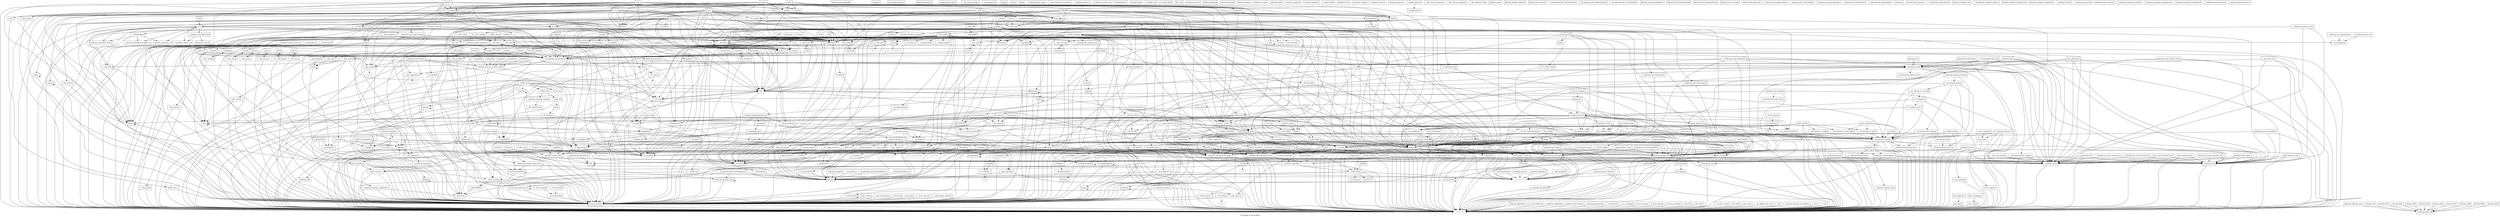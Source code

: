 digraph "Call graph of the module." {
  label="Call graph of the module.";
  node [shape=record];

  Node__376 [label="{_376}"];
  Node_pthread_start_thread [label="{pthread_start_thread}"];
  Node_send [label="{send}"];
  Node_pthread_start_thread_event [label="{pthread_start_thread_event}"];
  Node___new_sem_post [label="{__new_sem_post}"];
  Node_pthread_free [label="{pthread_free}"];
  Node_restart [label="{restart}"];
  Node_pthread_reap_children [label="{pthread_reap_children}"];
  Node_pthread_null_sighandler [label="{pthread_null_sighandler}"];
  Node_sem_unlink [label="{sem_unlink}"];
  Node_vfork [label="{vfork}"];
  Node_pthread_sighandler_rt [label="{pthread_sighandler_rt}"];
  Node_wait_node_free [label="{wait_node_free}"];
  Node___new_sem_destroy [label="{__new_sem_destroy}"];
  Node_restart2 [label="{restart2}"];
  Node___new_sem_trywait [label="{__new_sem_trywait}"];
  Node___pthread_alt_unlock [label="{__pthread_alt_unlock}"];
  Node_pthread_atfork [label="{pthread_atfork}"];
  Node_pthread_sighandler [label="{pthread_sighandler}"];
  Node_con [label="{con}"];
  Node_main [label="{main}"];
  Node_thread_self [label="{thread_self}"];
  Node_sigaction [label="{sigaction}"];
  Node_enqueue [label="{enqueue}"];
  Node__PING [label="{_PING}"];
  Node_recvmsg [label="{recvmsg}"];
  Node_sem_close [label="{sem_close}"];
  Node_wait_node_dequeue [label="{wait_node_dequeue}"];
  Node_recv [label="{recv}"];
  Node___pthread_acquire [label="{__pthread_acquire}"];
  Node_connect [label="{connect}"];
  Node_accept [label="{accept}"];
  Node_write [label="{write}"];
  Node_sem_open [label="{sem_open}"];
  Node___pthread_manager [label="{__pthread_manager}"];
  Node___pthread_manager_event [label="{__pthread_manager_event}"];
  Node_thread_self3 [label="{thread_self3}"];
  Node_pthread_insert_list [label="{pthread_insert_list}"];
  Node__352 [label="{_352}"];
  Node_pthread_call_handlers [label="{pthread_call_handlers}"];
  Node_fork [label="{fork}"];
  Node__433 [label="{_433}"];
  Node__NICK [label="{_NICK}"];
  Node___new_sem_init [label="{__new_sem_init}"];
  Node_thread_self4 [label="{thread_self4}"];
  Node_thread_self2 [label="{thread_self2}"];
  Node_suspend2 [label="{suspend2}"];
  Node_remove_from_queue [label="{remove_from_queue}"];
  Node_sigwait [label="{sigwait}"];
  Node___h_errno_location [label="{__h_errno_location}"];
  Node___errno_location [label="{__errno_location}"];
  Node_new_sem_extricate_func [label="{new_sem_extricate_func}"];
  Node_sendto [label="{sendto}"];
  Node___pthread_manager_adjust_prio [label="{__pthread_manager_adjust_prio}"];
  Node_pthread_kill [label="{pthread_kill}"];
  Node___new_sem_getvalue [label="{__new_sem_getvalue}"];
  Node___GI_raise [label="{__GI_raise}"];
  Node___pthread_alt_lock [label="{__pthread_alt_lock}"];
  Node_suspend [label="{suspend}"];
  Node___pthread_lock [label="{__pthread_lock}"];
  Node___pthread_unlock [label="{__pthread_unlock}"];
  Node_sem_timedwait [label="{sem_timedwait}"];
  Node_pthread_sigmask [label="{pthread_sigmask}"];
  Node_recvfrom [label="{recvfrom}"];
  Node___pthread_manager_sighandler [label="{__pthread_manager_sighandler}"];
  Node___pthread_set_own_extricate_if [label="{__pthread_set_own_extricate_if}"];
  Node_pthread_kill_all_threads [label="{pthread_kill_all_threads}"];
  Node___new_sem_wait [label="{__new_sem_wait}"];
  Node_sendmsg [label="{sendmsg}"];
  Node___pthread_internal_tsd_set [label="{__pthread_internal_tsd_set}"];
  Node_pthread_getspecific [label="{pthread_getspecific}"];
  Node___pthread_destroy_specifics [label="{__pthread_destroy_specifics}"];
  Node_pthread_setspecific [label="{pthread_setspecific}"];
  Node_pthread_key_delete [label="{pthread_key_delete}"];
  Node_pthread_key_create [label="{pthread_key_create}"];
  Node_mmap [label="{mmap}"];
  Node___syscall_pwrite [label="{__syscall_pwrite}"];
  Node___libc_pwrite64 [label="{__libc_pwrite64}"];
  Node___libc_pwrite [label="{__libc_pwrite}"];
  Node___syscall_pread [label="{__syscall_pread}"];
  Node___libc_pread64 [label="{__libc_pread64}"];
  Node___libc_pread [label="{__libc_pread}"];
  Node__test_and_set [label="{_test_and_set}"];
  Node___libc_sigaction [label="{__libc_sigaction}"];
  Node___sigsetjmp [label="{__sigsetjmp}"];
  Node_clone [label="{clone}"];
  Node___thread_start [label="{__thread_start}"];
  Node_pipe [label="{pipe}"];
  Node___libc_fcntl [label="{__libc_fcntl}"];
  Node___GI_fcntl64 [label="{__GI_fcntl64}"];
  Node___syscall_rt_sigaction [label="{__syscall_rt_sigaction}"];
  Node___GI__exit [label="{__GI__exit}"];
  Node___libc_close [label="{__libc_close}"];
  Node___libc_fork [label="{__libc_fork}"];
  Node___libc_fsync [label="{__libc_fsync}"];
  Node_geteuid [label="{geteuid}"];
  Node___heap_alloc_at [label="{__heap_alloc_at}"];
  Node_abort [label="{abort}"];
  Node_lrand48_r [label="{lrand48_r}"];
  Node_nrand48_r [label="{nrand48_r}"];
  Node_gettimeofday [label="{gettimeofday}"];
  Node_ioctl [label="{ioctl}"];
  Node_kill [label="{kill}"];
  Node___libc_lseek64 [label="{__libc_lseek64}"];
  Node__longjmp [label="{_longjmp}"];
  Node___GI___libc_lseek [label="{__GI___libc_lseek}"];
  Node___libc_msync [label="{__libc_msync}"];
  Node_munmap [label="{munmap}"];
  Node___libc_nanosleep [label="{__libc_nanosleep}"];
  Node___libc_open [label="{__libc_open}"];
  Node___libc_creat [label="{__libc_creat}"];
  Node___GI___libc_open64 [label="{__GI___libc_open64}"];
  Node___libc_pause [label="{__libc_pause}"];
  Node___libc_poll [label="{__libc_poll}"];
  Node___libc_read [label="{__libc_read}"];
  Node_sched_get_priority_max [label="{sched_get_priority_max}"];
  Node_sched_get_priority_min [label="{sched_get_priority_min}"];
  Node_sched_getparam [label="{sched_getparam}"];
  Node_sched_getscheduler [label="{sched_getscheduler}"];
  Node_sched_setscheduler [label="{sched_setscheduler}"];
  Node_sched_yield [label="{sched_yield}"];
  Node___libc_select [label="{__libc_select}"];
  Node___GI_setrlimit [label="{__GI_setrlimit}"];
  Node___GI_sigprocmask [label="{__GI_sigprocmask}"];
  Node___libc_sigsuspend [label="{__libc_sigsuspend}"];
  Node___GI_time [label="{__GI_time}"];
  Node___libc_wait [label="{__libc_wait}"];
  Node_wait4 [label="{wait4}"];
  Node___libc_waitpid [label="{__libc_waitpid}"];
  Node___libc_write [label="{__libc_write}"];
  Node___GI_toupper [label="{__GI_toupper}"];
  Node_fclose [label="{fclose}"];
  Node_fopen [label="{fopen}"];
  Node_vsprintf [label="{vsprintf}"];
  Node_sprintf [label="{sprintf}"];
  Node___GI_vsnprintf [label="{__GI_vsnprintf}"];
  Node_pclose [label="{pclose}"];
  Node_popen [label="{popen}"];
  Node__stdio_fopen [label="{_stdio_fopen}"];
  Node__stdio_init [label="{_stdio_init}"];
  Node___stdio_init_mutex [label="{__stdio_init_mutex}"];
  Node__stdio_term [label="{_stdio_term}"];
  Node___stdio_wcommit [label="{__stdio_wcommit}"];
  Node__charpad [label="{_charpad}"];
  Node__fp_out_narrow [label="{_fp_out_narrow}"];
  Node__vfprintf_internal [label="{_vfprintf_internal}"];
  Node__ppfs_init [label="{_ppfs_init}"];
  Node__ppfs_prepargs [label="{_ppfs_prepargs}"];
  Node__ppfs_setargs [label="{_ppfs_setargs}"];
  Node__promoted_size [label="{_promoted_size}"];
  Node__ppfs_parsespec [label="{_ppfs_parsespec}"];
  Node_feof [label="{feof}"];
  Node_fgets [label="{fgets}"];
  Node___GI_fputc [label="{__GI_fputc}"];
  Node__stdio_openlist_dec_use [label="{_stdio_openlist_dec_use}"];
  Node_fflush_unlocked [label="{fflush_unlocked}"];
  Node___GI_fgets_unlocked [label="{__GI_fgets_unlocked}"];
  Node_putc_unlocked [label="{putc_unlocked}"];
  Node___GI_fputs_unlocked [label="{__GI_fputs_unlocked}"];
  Node___GI_fwrite_unlocked [label="{__GI_fwrite_unlocked}"];
  Node_memcpy [label="{memcpy}"];
  Node___GI_memset [label="{__GI_memset}"];
  Node_strcat [label="{strcat}"];
  Node_strcpy [label="{strcpy}"];
  Node___GI_strlen [label="{__GI_strlen}"];
  Node___GI_strncmp [label="{__GI_strncmp}"];
  Node_strncpy [label="{strncpy}"];
  Node_strnlen [label="{strnlen}"];
  Node___GI___glibc_strerror_r [label="{__GI___glibc_strerror_r}"];
  Node___xpg_strerror_r [label="{__xpg_strerror_r}"];
  Node_bcopy [label="{bcopy}"];
  Node_strcasecmp [label="{strcasecmp}"];
  Node___GI_strdup [label="{__GI_strdup}"];
  Node___GI_strtok [label="{__GI_strtok}"];
  Node_isatty [label="{isatty}"];
  Node___libc_tcdrain [label="{__libc_tcdrain}"];
  Node___GI_tcgetattr [label="{__GI_tcgetattr}"];
  Node_ntohl [label="{ntohl}"];
  Node_ntohs [label="{ntohs}"];
  Node_htonl [label="{htonl}"];
  Node_htons [label="{htons}"];
  Node_inet_network [label="{inet_network}"];
  Node_inet_addr [label="{inet_addr}"];
  Node___GI_gethostbyname [label="{__GI_gethostbyname}"];
  Node_gethostbyname_r [label="{gethostbyname_r}"];
  Node___libc_accept [label="{__libc_accept}"];
  Node_bind [label="{bind}"];
  Node___libc_connect [label="{__libc_connect}"];
  Node_listen [label="{listen}"];
  Node___libc_recv [label="{__libc_recv}"];
  Node___libc_recvfrom [label="{__libc_recvfrom}"];
  Node___libc_recvmsg [label="{__libc_recvmsg}"];
  Node___libc_send [label="{__libc_send}"];
  Node___libc_sendmsg [label="{__libc_sendmsg}"];
  Node___libc_sendto [label="{__libc_sendto}"];
  Node_setsockopt [label="{setsockopt}"];
  Node_socket [label="{socket}"];
  Node___GI_sigaddset [label="{__GI_sigaddset}"];
  Node___GI_sigdelset [label="{__GI_sigdelset}"];
  Node_sigemptyset [label="{sigemptyset}"];
  Node_sigfillset [label="{sigfillset}"];
  Node_sigismember [label="{sigismember}"];
  Node___sigismember [label="{__sigismember}"];
  Node___sigaddset [label="{__sigaddset}"];
  Node___sigdelset [label="{__sigdelset}"];
  Node_malloc [label="{malloc}"];
  Node_calloc [label="{calloc}"];
  Node_free [label="{free}"];
  Node___heap_alloc [label="{__heap_alloc}"];
  Node___heap_link_free_area [label="{__heap_link_free_area}"];
  Node___heap_link_free_area_after [label="{__heap_link_free_area_after}"];
  Node___heap_free [label="{__heap_free}"];
  Node_rand [label="{rand}"];
  Node_random [label="{random}"];
  Node_setstate [label="{setstate}"];
  Node_initstate [label="{initstate}"];
  Node_srand [label="{srand}"];
  Node_setstate_r [label="{setstate_r}"];
  Node___GI_random_r [label="{__GI_random_r}"];
  Node_srandom_r [label="{srandom_r}"];
  Node___GI_initstate_r [label="{__GI_initstate_r}"];
  Node___libc_system [label="{__libc_system}"];
  Node_atol [label="{atol}"];
  Node_strtol [label="{strtol}"];
  Node__stdlib_strto_l [label="{_stdlib_strto_l}"];
  Node_exit [label="{exit}"];
  Node_on_exit [label="{on_exit}"];
  Node_execl [label="{execl}"];
  Node_sleep [label="{sleep}"];
  Node___libc_pthread_init [label="{__libc_pthread_init}"];
  Node___GI___uClibc_fini [label="{__GI___uClibc_fini}"];
  Node___pthread_return_0 [label="{__pthread_return_0}"];
  Node___pthread_return_void [label="{__pthread_return_void}"];
  Node___check_one_fd [label="{__check_one_fd}"];
  Node___uClibc_init [label="{__uClibc_init}"];
  Node_realloc [label="{realloc}"];
  Node___uClibc_main [label="{__uClibc_main}"];
  Node_rpc_thread_multi [label="{rpc_thread_multi}"];
  Node___rpc_thread_variables [label="{__rpc_thread_variables}"];
  Node___rpc_thread_svc_max_pollfd [label="{__rpc_thread_svc_max_pollfd}"];
  Node___rpc_thread_svc_pollfd [label="{__rpc_thread_svc_pollfd}"];
  Node___rpc_thread_createerr [label="{__rpc_thread_createerr}"];
  Node___rpc_thread_svc_fdset [label="{__rpc_thread_svc_fdset}"];
  Node___rpc_thread_destroy [label="{__rpc_thread_destroy}"];
  Node___longjmp [label="{__longjmp}"];
  Node___sigsetjmp_aux [label="{__sigsetjmp_aux}"];
  Node___syscall_error [label="{__syscall_error}"];
  Node_dup2 [label="{dup2}"];
  Node___GI_execve [label="{__GI_execve}"];
  Node_getegid [label="{getegid}"];
  Node_getgid [label="{getgid}"];
  Node_getuid [label="{getuid}"];
  Node___GI_sbrk [label="{__GI_sbrk}"];
  Node___GI___h_errno_location [label="{__GI___h_errno_location}"];
  Node___GI_wcrtomb [label="{__GI_wcrtomb}"];
  Node___GI_wcsrtombs [label="{__GI_wcsrtombs}"];
  Node___GI_wcsnrtombs [label="{__GI_wcsnrtombs}"];
  Node_fdopen [label="{fdopen}"];
  Node___stdio_WRITE [label="{__stdio_WRITE}"];
  Node___stdio_fwrite [label="{__stdio_fwrite}"];
  Node___stdio_trans2w_o [label="{__stdio_trans2w_o}"];
  Node__load_inttype [label="{_load_inttype}"];
  Node__store_inttype [label="{_store_inttype}"];
  Node__uintmaxtostr [label="{_uintmaxtostr}"];
  Node__fpmaxtostr [label="{_fpmaxtostr}"];
  Node_getc_unlocked [label="{getc_unlocked}"];
  Node___GI_memchr [label="{__GI_memchr}"];
  Node___GI_memmove [label="{__GI_memmove}"];
  Node___GI_mempcpy [label="{__GI_mempcpy}"];
  Node_memrchr [label="{memrchr}"];
  Node_strtok_r [label="{strtok_r}"];
  Node___GI_strpbrk [label="{__GI_strpbrk}"];
  Node___rpc_thread_clnt_cleanup [label="{__rpc_thread_clnt_cleanup}"];
  Node_callrpc [label="{callrpc}"];
  Node_clntudp_geterr [label="{clntudp_geterr}"];
  Node_clntudp_freeres [label="{clntudp_freeres}"];
  Node_clntudp_abort [label="{clntudp_abort}"];
  Node_clntudp_control [label="{clntudp_control}"];
  Node_clntudp_bufcreate [label="{clntudp_bufcreate}"];
  Node___GI_clntudp_create [label="{__GI_clntudp_create}"];
  Node_clntudp_destroy [label="{clntudp_destroy}"];
  Node_clntudp_call [label="{clntudp_call}"];
  Node__create_xid [label="{_create_xid}"];
  Node_pmap_getport [label="{pmap_getport}"];
  Node___GI_xdr_pmap [label="{__GI_xdr_pmap}"];
  Node___GI__seterr_reply [label="{__GI__seterr_reply}"];
  Node___GI_xdr_callhdr [label="{__GI_xdr_callhdr}"];
  Node_xdr_rejected_reply [label="{xdr_rejected_reply}"];
  Node___GI_xdr_replymsg [label="{__GI_xdr_replymsg}"];
  Node_xdr_des_block [label="{xdr_des_block}"];
  Node_xdr_opaque_auth [label="{xdr_opaque_auth}"];
  Node_xdr_accepted_reply [label="{xdr_accepted_reply}"];
  Node_svc_sendreply [label="{svc_sendreply}"];
  Node_svcerr_noproc [label="{svcerr_noproc}"];
  Node_svcerr_decode [label="{svcerr_decode}"];
  Node_svcerr_systemerr [label="{svcerr_systemerr}"];
  Node_svcerr_auth [label="{svcerr_auth}"];
  Node_svcerr_weakauth [label="{svcerr_weakauth}"];
  Node_svcerr_noprog [label="{svcerr_noprog}"];
  Node_svcerr_progvers [label="{svcerr_progvers}"];
  Node_svc_find [label="{svc_find}"];
  Node_svc_getreq_common [label="{svc_getreq_common}"];
  Node_svc_getreqset [label="{svc_getreqset}"];
  Node___GI_svc_getreq [label="{__GI_svc_getreq}"];
  Node_svc_unregister [label="{svc_unregister}"];
  Node___rpc_thread_svc_cleanup [label="{__rpc_thread_svc_cleanup}"];
  Node___GI_svc_register [label="{__GI_svc_register}"];
  Node_xprt_unregister [label="{xprt_unregister}"];
  Node_svc_getreq_poll [label="{svc_getreq_poll}"];
  Node_xprt_register [label="{xprt_register}"];
  Node__authenticate [label="{_authenticate}"];
  Node__svcauth_null [label="{_svcauth_null}"];
  Node__svcauth_short [label="{_svcauth_short}"];
  Node__svcauth_unix [label="{_svcauth_unix}"];
  Node_xdr_free [label="{xdr_free}"];
  Node_xdr_void [label="{xdr_void}"];
  Node_xdr_long [label="{xdr_long}"];
  Node_xdr_short [label="{xdr_short}"];
  Node_xdr_int [label="{xdr_int}"];
  Node_xdr_u_long [label="{xdr_u_long}"];
  Node_xdr_u_int [label="{xdr_u_int}"];
  Node_xdr_hyper [label="{xdr_hyper}"];
  Node_xdr_u_hyper [label="{xdr_u_hyper}"];
  Node_xdr_longlong_t [label="{xdr_longlong_t}"];
  Node_xdr_u_longlong_t [label="{xdr_u_longlong_t}"];
  Node___GI_xdr_u_short [label="{__GI_xdr_u_short}"];
  Node_xdr_char [label="{xdr_char}"];
  Node_xdr_u_char [label="{xdr_u_char}"];
  Node_xdr_bool [label="{xdr_bool}"];
  Node_xdr_enum [label="{xdr_enum}"];
  Node_xdr_opaque [label="{xdr_opaque}"];
  Node_xdr_union [label="{xdr_union}"];
  Node_xdr_string [label="{xdr_string}"];
  Node_xdr_wrapstring [label="{xdr_wrapstring}"];
  Node_xdr_bytes [label="{xdr_bytes}"];
  Node_xdr_netobj [label="{xdr_netobj}"];
  Node___GI_xdrmem_create [label="{__GI_xdrmem_create}"];
  Node_xdrmem_destroy [label="{xdrmem_destroy}"];
  Node_xdrmem_getlong [label="{xdrmem_getlong}"];
  Node_xdrmem_putlong [label="{xdrmem_putlong}"];
  Node_xdrmem_getpos [label="{xdrmem_getpos}"];
  Node_xdrmem_setpos [label="{xdrmem_setpos}"];
  Node_xdrmem_inline [label="{xdrmem_inline}"];
  Node_xdrmem_getint32 [label="{xdrmem_getint32}"];
  Node_xdrmem_putint32 [label="{xdrmem_putint32}"];
  Node_xdrmem_putbytes [label="{xdrmem_putbytes}"];
  Node_xdrmem_getbytes [label="{xdrmem_getbytes}"];
  Node_inet_aton [label="{inet_aton}"];
  Node___dns_lookup [label="{__dns_lookup}"];
  Node___open_nameservers [label="{__open_nameservers}"];
  Node___get_hosts_byname_r [label="{__get_hosts_byname_r}"];
  Node___sigjmp_save [label="{__sigjmp_save}"];
  Node___bsd_signal [label="{__bsd_signal}"];
  Node___GI_srand48_r [label="{__GI_srand48_r}"];
  Node___exit_handler [label="{__exit_handler}"];
  Node___new_exitfn [label="{__new_exitfn}"];
  Node__dl_aux_init [label="{_dl_aux_init}"];
  Node___GI_brk [label="{__GI_brk}"];
  Node___cmsg_nxthdr [label="{__cmsg_nxthdr}"];
  Node___GI_fseek [label="{__GI_fseek}"];
  Node_printf [color="gray50", fontcolor="gray50", label="{printf}"];
  Node___GI_fseeko64 [label="{__GI_fseeko64}"];
  Node___stdio_READ [label="{__stdio_READ}"];
  Node___stdio_adjust_position [label="{__stdio_adjust_position}"];
  Node___stdio_rfill [label="{__stdio_rfill}"];
  Node___stdio_trans2r_o [label="{__stdio_trans2r_o}"];
  Node___stdio_seek [label="{__stdio_seek}"];
  Node___GI_vfprintf [label="{__GI_vfprintf}"];
  Node___GI_fputs [label="{__GI_fputs}"];
  Node_bcmp [label="{bcmp}"];
  Node_rawmemchr [label="{rawmemchr}"];
  Node___GI_strcoll [label="{__GI_strcoll}"];
  Node___GI_strncat [label="{__GI_strncat}"];
  Node___GI_strspn [label="{__GI_strspn}"];
  Node_ffs [label="{ffs}"];
  Node_authnone_verf [label="{authnone_verf}"];
  Node_authnone_validate [label="{authnone_validate}"];
  Node_authnone_refresh [label="{authnone_refresh}"];
  Node_authnone_destroy [label="{authnone_destroy}"];
  Node_authnone_marshal [label="{authnone_marshal}"];
  Node_authnone_create [label="{authnone_create}"];
  Node___GI_xdr_authunix_parms [label="{__GI_xdr_authunix_parms}"];
  Node___GI_bindresvport [label="{__GI_bindresvport}"];
  Node___get_myaddress [label="{__get_myaddress}"];
  Node___GI_pmap_unset [label="{__GI_pmap_unset}"];
  Node_pmap_set [label="{pmap_set}"];
  Node__rpc_dtablesize [label="{_rpc_dtablesize}"];
  Node_xdr_vector [label="{xdr_vector}"];
  Node___GI_xdr_array [label="{__GI_xdr_array}"];
  Node_inet_pton4 [label="{inet_pton4}"];
  Node_inet_pton [label="{inet_pton}"];
  Node_inet_ntop4 [label="{inet_ntop4}"];
  Node___GI_inet_ntop [label="{__GI_inet_ntop}"];
  Node___encode_header [label="{__encode_header}"];
  Node___decode_header [label="{__decode_header}"];
  Node___encode_question [label="{__encode_question}"];
  Node___length_question [label="{__length_question}"];
  Node___decode_answer [label="{__decode_answer}"];
  Node___open_etc_hosts [label="{__open_etc_hosts}"];
  Node___drand48_iterate [label="{__drand48_iterate}"];
  Node___read_etc_hosts_r [label="{__read_etc_hosts_r}"];
  Node_getdtablesize [label="{getdtablesize}"];
  Node___GI_tolower [label="{__GI_tolower}"];
  Node_perror [label="{perror}"];
  Node_fprintf [label="{fprintf}"];
  Node___GI_strchr [label="{__GI_strchr}"];
  Node_clnt_sperrno [label="{clnt_sperrno}"];
  Node_free_mem [label="{free_mem}"];
  Node_clnt_perrno [label="{clnt_perrno}"];
  Node__buf [label="{_buf}"];
  Node_clnt_spcreateerror [label="{clnt_spcreateerror}"];
  Node_clnt_pcreateerror [label="{clnt_pcreateerror}"];
  Node_clnt_sperror [label="{clnt_sperror}"];
  Node_clnt_perror [label="{clnt_perror}"];
  Node___encode_dotted [label="{__encode_dotted}"];
  Node___decode_dotted [label="{__decode_dotted}"];
  Node___length_dotted [label="{__length_dotted}"];
  Node___do_global_ctors_aux [label="{__do_global_ctors_aux}"];
  Node__fini [label="{_fini}"];
  Node___asm_ctc1 [color="gray50", fontcolor="gray50", label="{__asm_ctc1}"];
  Node___asm_cfc1_i32 [color="gray50", fontcolor="gray50", label="{__asm_cfc1_i32}"];
  Node___asm_neg_d_double [color="gray50", fontcolor="gray50", label="{__asm_neg_d_double}"];
  Node_unknown_0 [color="gray50", fontcolor="gray50", label="{unknown_0}"];
  Node_getpid [color="gray50", fontcolor="gray50", label="{getpid}"];
  Node_poll [color="gray50", fontcolor="gray50", label="{poll}"];
  Node_setrlimit [color="gray50", fontcolor="gray50", label="{setrlimit}"];
  Node_sigprocmask [color="gray50", fontcolor="gray50", label="{sigprocmask}"];
  Node_sigsuspend [color="gray50", fontcolor="gray50", label="{sigsuspend}"];
  Node_time [color="gray50", fontcolor="gray50", label="{time}"];
  Node_execve [color="gray50", fontcolor="gray50", label="{execve}"];
  Node_brk [color="gray50", fontcolor="gray50", label="{brk}"];
  Node_abort [color="gray50", fontcolor="gray50", label="{abort}"];
  Node_fabsf [color="gray50", fontcolor="gray50", label="{fabsf}"];
  Node_waitpid [label="{waitpid}"];
  Node_wait [label="{wait}"];
  Node_tcdrain [label="{tcdrain}"];
  Node_system [label="{system}"];
  Node_read [label="{read}"];
  Node_pwrite [label="{pwrite}"];
  Node_pread64 [label="{pread64}"];
  Node_pread [label="{pread}"];
  Node_pause [label="{pause}"];
  Node_open64 [label="{open64}"];
  Node_open [label="{open}"];
  Node_nanosleep [label="{nanosleep}"];
  Node_msync [label="{msync}"];
  Node_lseek64 [label="{lseek64}"];
  Node_lseek [label="{lseek}"];
  Node_fsync [label="{fsync}"];
  Node_fcntl [label="{fcntl}"];
  Node_close [label="{close}"];
  Node___libc_current_sigrtmin [label="{__libc_current_sigrtmin}"];
  Node___libc_current_sigrtmax [label="{__libc_current_sigrtmax}"];
  Node___libc_allocate_rtsig [label="{__libc_allocate_rtsig}"];
  Node_pthread_equal [label="{pthread_equal}"];
  Node___pthread_find_self [label="{__pthread_find_self}"];
  Node_thread_self5 [label="{thread_self5}"];
  Node_pthread_self [label="{pthread_self}"];
  Node_pthread_handle_sigdebug [label="{pthread_handle_sigdebug}"];
  Node___GI_getpagesize [label="{__GI_getpagesize}"];
  Node___libc_getpid [label="{__libc_getpid}"];
  Node_getppid [label="{getppid}"];
  Node_getrlimit [label="{getrlimit}"];
  Node___pthread_timedsuspend_new [label="{__pthread_timedsuspend_new}"];
  Node___pthread_restart_new [label="{__pthread_restart_new}"];
  Node___pthread_wait_for_restart_signal [label="{__pthread_wait_for_restart_signal}"];
  Node_suspend3 [label="{suspend3}"];
  Node_pthread_onexit_process [label="{pthread_onexit_process}"];
  Node___pthread_reset_main_thread [label="{__pthread_reset_main_thread}"];
  Node___pthread_kill_other_threads_np [label="{__pthread_kill_other_threads_np}"];
  Node_pthread_initialize [label="{pthread_initialize}"];
  Node___pthread_initialize_manager [label="{__pthread_initialize_manager}"];
  Node_pthread_create [label="{pthread_create}"];
  Node___pthread_initialize [label="{__pthread_initialize}"];
  Node_pthread_handle_sigcancel [label="{pthread_handle_sigcancel}"];
  Node_pthread_handle_sigrestart [label="{pthread_handle_sigrestart}"];
  Node___pthread_initialize_minimal [label="{__pthread_initialize_minimal}"];
  Node_pthread_setschedparam [label="{pthread_setschedparam}"];
  Node_pthread_getschedparam [label="{pthread_getschedparam}"];
  Node_pthread_attr_destroy [label="{pthread_attr_destroy}"];
  Node___GI_pthread_attr_setdetachstate [label="{__GI_pthread_attr_setdetachstate}"];
  Node___GI_pthread_attr_getdetachstate [label="{__GI_pthread_attr_getdetachstate}"];
  Node___GI_pthread_attr_setschedpolicy [label="{__GI_pthread_attr_setschedpolicy}"];
  Node_pthread_attr_getschedpolicy [label="{pthread_attr_getschedpolicy}"];
  Node_pthread_attr_setinheritsched [label="{pthread_attr_setinheritsched}"];
  Node_pthread_attr_getinheritsched [label="{pthread_attr_getinheritsched}"];
  Node_pthread_attr_setscope [label="{pthread_attr_setscope}"];
  Node_pthread_attr_getscope [label="{pthread_attr_getscope}"];
  Node___pthread_attr_getguardsize [label="{__pthread_attr_getguardsize}"];
  Node___pthread_attr_setstackaddr [label="{__pthread_attr_setstackaddr}"];
  Node___pthread_attr_getstackaddr [label="{__pthread_attr_getstackaddr}"];
  Node___pthread_attr_setstacksize [label="{__pthread_attr_setstacksize}"];
  Node___pthread_attr_getstacksize [label="{__pthread_attr_getstacksize}"];
  Node___GI_pthread_attr_init [label="{__GI_pthread_attr_init}"];
  Node___pthread_attr_setguardsize [label="{__pthread_attr_setguardsize}"];
  Node___GI_pthread_attr_getschedparam [label="{__GI_pthread_attr_getschedparam}"];
  Node___GI_pthread_attr_setschedparam [label="{__GI_pthread_attr_setschedparam}"];
  Node_thread_self6 [label="{thread_self6}"];
  Node___pthread_perform_cleanup [label="{__pthread_perform_cleanup}"];
  Node___pthread_cleanup_push_defer [label="{__pthread_cleanup_push_defer}"];
  Node__pthread_cleanup_pop [label="{_pthread_cleanup_pop}"];
  Node__pthread_cleanup_push [label="{_pthread_cleanup_push}"];
  Node___pthread_cleanup_pop_restore [label="{__pthread_cleanup_pop_restore}"];
  Node_pthread_testcancel [label="{pthread_testcancel}"];
  Node___GI_pthread_setcanceltype [label="{__GI_pthread_setcanceltype}"];
  Node_pthread_setcancelstate [label="{pthread_setcancelstate}"];
  Node_pthread_cancel [label="{pthread_cancel}"];
  Node_enqueue2 [label="{enqueue2}"];
  Node_remove_from_queue2 [label="{remove_from_queue2}"];
  Node_pthread_cond_init [label="{pthread_cond_init}"];
  Node___GI_pthread_cond_destroy [label="{__GI_pthread_cond_destroy}"];
  Node_pthread_condattr_init [label="{pthread_condattr_init}"];
  Node___GI_pthread_condattr_destroy [label="{__GI_pthread_condattr_destroy}"];
  Node_pthread_condattr_getpshared [label="{pthread_condattr_getpshared}"];
  Node_pthread_condattr_setpshared [label="{pthread_condattr_setpshared}"];
  Node___pthread_set_own_extricate_if2 [label="{__pthread_set_own_extricate_if2}"];
  Node_restart3 [label="{restart3}"];
  Node_pthread_cond_broadcast [label="{pthread_cond_broadcast}"];
  Node_thread_self7 [label="{thread_self7}"];
  Node_cond_extricate_func [label="{cond_extricate_func}"];
  Node_suspend4 [label="{suspend4}"];
  Node___GI_pthread_cond_timedwait [label="{__GI_pthread_cond_timedwait}"];
  Node___GI_pthread_cond_wait [label="{__GI_pthread_cond_wait}"];
  Node_pthread_cond_signal [label="{pthread_cond_signal}"];
  Node___linuxthreads_create_event [label="{__linuxthreads_create_event}"];
  Node___linuxthreads_death_event [label="{__linuxthreads_death_event}"];
  Node___linuxthreads_reap_event [label="{__linuxthreads_reap_event}"];
  Node___pthread_set_own_extricate_if3 [label="{__pthread_set_own_extricate_if3}"];
  Node_thread_self8 [label="{thread_self8}"];
  Node_join_extricate_func [label="{join_extricate_func}"];
  Node_suspend5 [label="{suspend5}"];
  Node___pthread_do_exit [label="{__pthread_do_exit}"];
  Node_pthread_exit [label="{pthread_exit}"];
  Node_pthread_join [label="{pthread_join}"];
  Node_pthread_detach [label="{pthread_detach}"];
  Node___fresetlockfiles [label="{__fresetlockfiles}"];
  Node___pthread_trylock [label="{__pthread_trylock}"];
  Node___pthread_alt_trylock [label="{__pthread_alt_trylock}"];
  Node_pthread_mutex_init [label="{pthread_mutex_init}"];
  Node_pthread_mutex_destroy [label="{pthread_mutex_destroy}"];
  Node_pthread_mutexattr_init [label="{pthread_mutexattr_init}"];
  Node_pthread_mutexattr_destroy [label="{pthread_mutexattr_destroy}"];
  Node___pthread_mutexattr_setkind_np [label="{__pthread_mutexattr_setkind_np}"];
  Node___pthread_mutexattr_gettype [label="{__pthread_mutexattr_gettype}"];
  Node___pthread_mutexattr_getpshared [label="{__pthread_mutexattr_getpshared}"];
  Node___pthread_mutexattr_setpshared [label="{__pthread_mutexattr_setpshared}"];
  Node___pthread_once_fork_child [label="{__pthread_once_fork_child}"];
  Node_thread_self9 [label="{thread_self9}"];
  Node_pthread_mutex_unlock [label="{pthread_mutex_unlock}"];
  Node___pthread_once_fork_parent [label="{__pthread_once_fork_parent}"];
  Node_pthread_mutex_trylock [label="{pthread_mutex_trylock}"];
  Node_pthread_mutex_timedlock [label="{pthread_mutex_timedlock}"];
  Node_pthread_mutex_lock [label="{pthread_mutex_lock}"];
  Node___pthread_once_fork_prepare [label="{__pthread_once_fork_prepare}"];
  Node_pthread_once [label="{pthread_once}"];
  Node_pthread_once_cancelhandler [label="{pthread_once_cancelhandler}"];
  Node_pthread_cleanup_upto [label="{pthread_cleanup_upto}"];
  Node_longjmp [label="{longjmp}"];
  Node_siglongjmp [label="{siglongjmp}"];
  Node_thread_self10 [label="{thread_self10}"];
  Node___pthread_internal_tsd_address [label="{__pthread_internal_tsd_address}"];
  Node___pthread_internal_tsd_get [label="{__pthread_internal_tsd_get}"];
  Node___pthread_setconcurrency [label="{__pthread_setconcurrency}"];
  Node___pthread_getconcurrency [label="{__pthread_getconcurrency}"];
  Node___pseudo_call [color="gray50", fontcolor="gray50", label="{__pseudo_call}"];
  Node___pseudo_branch [color="gray50", fontcolor="gray50", label="{__pseudo_branch}"];
  Node___pseudo_cond_branch [color="gray50", fontcolor="gray50", label="{__pseudo_cond_branch}"];
  Node__init [label="{_init}"];
  Node___do_global_dtors_aux [label="{__do_global_dtors_aux}"];
  Node_frame_dummy [label="{frame_dummy}"];
  Node___start [label="{__start}"];
  Node_strwildmatch [label="{strwildmatch}"];
  Node_Send [label="{Send}"];
  Node_mfork [label="{mfork}"];
  Node_getspoof [label="{getspoof}"];
  Node_filter [label="{filter}"];
  Node_makestring [label="{makestring}"];
  Node_identd [label="{identd}"];
  Node_pow [label="{pow}"];
  Node_in_cksum [label="{in_cksum}"];
  Node_get [label="{get}"];
  Node___pthread_alt_timedlock [label="{__pthread_alt_timedlock}"];
  Node_getspoofs [label="{getspoofs}"];
  Node_version [label="{version}"];
  Node_nickc [label="{nickc}"];
  Node_disable [label="{disable}"];
  Node_enable [label="{enable}"];
  Node_spoof [label="{spoof}"];
  Node_host2ip [label="{host2ip}"];
  Node_udp [label="{udp}"];
  Node_pan [label="{pan}"];
  Node_tsunami [label="{tsunami}"];
  Node_unknown [label="{unknown}"];
  Node_move [label="{move}"];
  Node_help [label="{help}"];
  Node_killall [label="{killall}"];
  Node_killd [label="{killd}"];
  Node__PRIVMSG [label="{_PRIVMSG}"];
  Node__376 -> Node_Send;
  Node_pthread_start_thread -> Node___errno_location;
  Node_pthread_start_thread -> Node_sched_setscheduler;
  Node_pthread_start_thread -> Node___GI_sigprocmask;
  Node_pthread_start_thread -> Node___libc_getpid;
  Node_pthread_start_thread -> Node___pthread_wait_for_restart_signal;
  Node_pthread_start_thread -> Node___pthread_do_exit;
  Node_pthread_start_thread -> Node___pseudo_call;
  Node_send -> Node___libc_send;
  Node_send -> Node___GI_pthread_setcanceltype;
  Node_pthread_start_thread_event -> Node___pthread_lock;
  Node_pthread_start_thread_event -> Node___pthread_unlock;
  Node_pthread_start_thread_event -> Node___libc_getpid;
  Node_pthread_start_thread_event -> Node___pseudo_call;
  Node___new_sem_post -> Node___errno_location;
  Node___new_sem_post -> Node___pthread_lock;
  Node___new_sem_post -> Node___pthread_unlock;
  Node___new_sem_post -> Node___pthread_restart_new;
  Node___new_sem_post -> Node___pthread_initialize_manager;
  Node___new_sem_post -> Node___pseudo_call;
  Node_pthread_free -> Node___pthread_lock;
  Node_pthread_free -> Node___pthread_unlock;
  Node_pthread_free -> Node_munmap;
  Node_pthread_free -> Node___pseudo_call;
  Node_restart -> Node___pthread_restart_new;
  Node_pthread_reap_children -> Node___pthread_unlock;
  Node_pthread_reap_children -> Node___GI__exit;
  Node_pthread_reap_children -> Node___linuxthreads_reap_event;
  Node_pthread_reap_children -> Node___pseudo_call;
  Node_sem_unlink -> Node___errno_location;
  Node_vfork -> Node_fork;
  Node_pthread_sighandler_rt -> Node___pseudo_call;
  Node_wait_node_free -> Node___pseudo_call;
  Node___new_sem_destroy -> Node___errno_location;
  Node_restart2 -> Node___pthread_restart_new;
  Node___new_sem_trywait -> Node___errno_location;
  Node___new_sem_trywait -> Node___pthread_lock;
  Node___new_sem_trywait -> Node___pthread_unlock;
  Node___pthread_alt_unlock -> Node___pseudo_call;
  Node_pthread_atfork -> Node_malloc;
  Node_pthread_atfork -> Node_pthread_mutex_unlock;
  Node_pthread_atfork -> Node_pthread_mutex_lock;
  Node_pthread_atfork -> Node___pseudo_call;
  Node_pthread_sighandler -> Node___pseudo_call;
  Node_con -> Node_connect;
  Node_con -> Node___errno_location;
  Node_con -> Node_ioctl;
  Node_con -> Node___GI_time;
  Node_con -> Node_bcopy;
  Node_con -> Node_htons;
  Node_con -> Node_inet_addr;
  Node_con -> Node___GI_gethostbyname;
  Node_con -> Node_setsockopt;
  Node_con -> Node_rand;
  Node_con -> Node_sleep;
  Node_con -> Node_close;
  Node_con -> Node___pseudo_call;
  Node_main -> Node_recv;
  Node_main -> Node_fork;
  Node_main -> Node___GI_time;
  Node_main -> Node___GI_memset;
  Node_main -> Node_strcpy;
  Node_main -> Node___GI_strlen;
  Node_main -> Node_strncpy;
  Node_main -> Node_strcasecmp;
  Node_main -> Node___GI_strtok;
  Node_main -> Node_malloc;
  Node_main -> Node_free;
  Node_main -> Node_srand;
  Node_main -> Node_exit;
  Node_main -> Node___libc_getpid;
  Node_main -> Node_getppid;
  Node_main -> Node___pseudo_call;
  Node_main -> Node_Send;
  Node_main -> Node_filter;
  Node_main -> Node_makestring;
  Node_thread_self -> Node___pthread_find_self;
  Node_sigaction -> Node___libc_sigaction;
  Node__PING -> Node_Send;
  Node_recvmsg -> Node___libc_recvmsg;
  Node_recvmsg -> Node___GI_pthread_setcanceltype;
  Node_sem_close -> Node___errno_location;
  Node_recv -> Node___libc_recv;
  Node_recv -> Node___GI_pthread_setcanceltype;
  Node___pthread_acquire -> Node__test_and_set;
  Node___pthread_acquire -> Node_sched_yield;
  Node___pthread_acquire -> Node___pseudo_call;
  Node_connect -> Node___libc_connect;
  Node_connect -> Node___GI_pthread_setcanceltype;
  Node_accept -> Node___libc_accept;
  Node_accept -> Node___GI_pthread_setcanceltype;
  Node_write -> Node___libc_write;
  Node_write -> Node___GI_pthread_setcanceltype;
  Node_sem_open -> Node___errno_location;
  Node___pthread_manager -> Node___errno_location;
  Node___pthread_manager -> Node___pthread_manager_adjust_prio;
  Node___pthread_manager -> Node___pthread_lock;
  Node___pthread_manager -> Node___pthread_unlock;
  Node___pthread_manager -> Node_mmap;
  Node___pthread_manager -> Node_clone;
  Node___pthread_manager -> Node___GI__exit;
  Node___pthread_manager -> Node_geteuid;
  Node___pthread_manager -> Node___libc_read;
  Node___pthread_manager -> Node_sched_getparam;
  Node___pthread_manager -> Node_sched_getscheduler;
  Node___pthread_manager -> Node___GI_sigprocmask;
  Node___pthread_manager -> Node_memcpy;
  Node___pthread_manager -> Node___GI_sigdelset;
  Node___pthread_manager -> Node_sigfillset;
  Node___pthread_manager -> Node_waitpid;
  Node___pthread_manager -> Node___GI_getpagesize;
  Node___pthread_manager -> Node_getppid;
  Node___pthread_manager -> Node___linuxthreads_create_event;
  Node___pthread_manager -> Node___pseudo_call;
  Node___pthread_manager -> Node___pseudo_branch;
  Node___pthread_manager_event -> Node___pthread_manager;
  Node___pthread_manager_event -> Node___pthread_lock;
  Node___pthread_manager_event -> Node___pthread_unlock;
  Node_thread_self3 -> Node___pthread_find_self;
  Node__352 -> Node_memcpy;
  Node__352 -> Node___GI_strlen;
  Node__352 -> Node_strcasecmp;
  Node__352 -> Node_inet_addr;
  Node__352 -> Node___GI_gethostbyname;
  Node__352 -> Node___pseudo_call;
  Node__352 -> Node_Send;
  Node_pthread_call_handlers -> Node___pseudo_call;
  Node_fork -> Node___libc_fork;
  Node_fork -> Node___pthread_reset_main_thread;
  Node_fork -> Node___fresetlockfiles;
  Node_fork -> Node_pthread_mutex_init;
  Node_fork -> Node_pthread_mutexattr_init;
  Node_fork -> Node_pthread_mutexattr_destroy;
  Node_fork -> Node___pthread_mutexattr_setkind_np;
  Node_fork -> Node___pthread_once_fork_child;
  Node_fork -> Node_pthread_mutex_unlock;
  Node_fork -> Node___pthread_once_fork_parent;
  Node_fork -> Node_pthread_mutex_lock;
  Node_fork -> Node___pthread_once_fork_prepare;
  Node_fork -> Node___pseudo_call;
  Node__433 -> Node_free;
  Node__433 -> Node_makestring;
  Node__NICK -> Node___GI_strlen;
  Node__NICK -> Node_strcasecmp;
  Node__NICK -> Node___GI_strdup;
  Node__NICK -> Node_free;
  Node___new_sem_init -> Node___errno_location;
  Node_thread_self4 -> Node___pthread_find_self;
  Node_thread_self2 -> Node___pthread_find_self;
  Node_suspend2 -> Node___pthread_wait_for_restart_signal;
  Node_sigwait -> Node_sigaction;
  Node_sigwait -> Node___libc_sigsuspend;
  Node_sigwait -> Node___GI_sigdelset;
  Node_sigwait -> Node_sigemptyset;
  Node_sigwait -> Node_sigfillset;
  Node_sigwait -> Node_pthread_testcancel;
  Node_sigwait -> Node___pseudo_call;
  Node___h_errno_location -> Node___pseudo_call;
  Node___errno_location -> Node___pseudo_call;
  Node_new_sem_extricate_func -> Node___pthread_lock;
  Node_new_sem_extricate_func -> Node___pthread_unlock;
  Node_new_sem_extricate_func -> Node___pseudo_call;
  Node_sendto -> Node___libc_sendto;
  Node_sendto -> Node___GI_pthread_setcanceltype;
  Node___pthread_manager_adjust_prio -> Node_sched_get_priority_max;
  Node___pthread_manager_adjust_prio -> Node_sched_setscheduler;
  Node_pthread_kill -> Node___errno_location;
  Node_pthread_kill -> Node___pthread_lock;
  Node_pthread_kill -> Node___pthread_unlock;
  Node_pthread_kill -> Node_kill;
  Node___GI_raise -> Node___errno_location;
  Node___GI_raise -> Node_pthread_kill;
  Node___GI_raise -> Node_pthread_self;
  Node___pthread_alt_lock -> Node___pseudo_call;
  Node_suspend -> Node___pthread_wait_for_restart_signal;
  Node___pthread_lock -> Node___pseudo_call;
  Node___pthread_unlock -> Node___pseudo_call;
  Node_sem_timedwait -> Node___errno_location;
  Node_sem_timedwait -> Node___pthread_lock;
  Node_sem_timedwait -> Node___pthread_unlock;
  Node_sem_timedwait -> Node___pthread_do_exit;
  Node_sem_timedwait -> Node___pseudo_call;
  Node_pthread_sigmask -> Node___errno_location;
  Node_pthread_sigmask -> Node___GI_sigaddset;
  Node_pthread_sigmask -> Node___GI_sigdelset;
  Node_pthread_sigmask -> Node___pseudo_call;
  Node_recvfrom -> Node___libc_recvfrom;
  Node_recvfrom -> Node___GI_pthread_setcanceltype;
  Node___pthread_manager_sighandler -> Node___errno_location;
  Node___pthread_manager_sighandler -> Node___libc_write;
  Node___pthread_set_own_extricate_if -> Node___pthread_lock;
  Node___pthread_set_own_extricate_if -> Node___pthread_unlock;
  Node_pthread_kill_all_threads -> Node_kill;
  Node___new_sem_wait -> Node___pthread_lock;
  Node___new_sem_wait -> Node___pthread_unlock;
  Node___new_sem_wait -> Node___pthread_do_exit;
  Node___new_sem_wait -> Node___pseudo_call;
  Node_sendmsg -> Node___libc_sendmsg;
  Node_sendmsg -> Node___GI_pthread_setcanceltype;
  Node___pthread_internal_tsd_set -> Node___pseudo_call;
  Node_pthread_getspecific -> Node___pseudo_call;
  Node___pthread_destroy_specifics -> Node___pthread_lock;
  Node___pthread_destroy_specifics -> Node___pthread_unlock;
  Node___pthread_destroy_specifics -> Node___pseudo_call;
  Node_pthread_setspecific -> Node_calloc;
  Node_pthread_setspecific -> Node___pseudo_call;
  Node_pthread_key_delete -> Node_pthread_mutex_unlock;
  Node_pthread_key_delete -> Node_pthread_mutex_lock;
  Node_pthread_key_delete -> Node___pseudo_call;
  Node_pthread_key_create -> Node_pthread_mutex_unlock;
  Node_pthread_key_create -> Node_pthread_mutex_lock;
  Node_mmap -> Node___errno_location;
  Node_mmap -> Node_mmap;
  Node___syscall_pwrite -> Node___errno_location;
  Node___syscall_pwrite -> Node_pwrite;
  Node___libc_pwrite64 -> Node___pseudo_branch;
  Node___libc_pwrite -> Node___pseudo_call;
  Node___syscall_pread -> Node___errno_location;
  Node___syscall_pread -> Node_pread;
  Node___libc_pread64 -> Node___pseudo_branch;
  Node___libc_pread -> Node___pseudo_call;
  Node___libc_sigaction -> Node___syscall_rt_sigaction;
  Node___libc_sigaction -> Node_memcpy;
  Node___sigsetjmp -> Node___sigsetjmp_aux;
  Node_clone -> Node_clone;
  Node_clone -> Node___syscall_error;
  Node_clone -> Node___pseudo_cond_branch;
  Node___thread_start -> Node___pseudo_call;
  Node_pipe -> Node_pipe;
  Node_pipe -> Node___syscall_error;
  Node___libc_fcntl -> Node___errno_location;
  Node___libc_fcntl -> Node___GI_fcntl64;
  Node___libc_fcntl -> Node_fcntl;
  Node___GI_fcntl64 -> Node___errno_location;
  Node___syscall_rt_sigaction -> Node_sigaction;
  Node___syscall_rt_sigaction -> Node___errno_location;
  Node___GI__exit -> Node___errno_location;
  Node___GI__exit -> Node_exit;
  Node___libc_close -> Node___errno_location;
  Node___libc_close -> Node_close;
  Node___libc_fork -> Node_fork;
  Node___libc_fork -> Node___errno_location;
  Node___libc_fsync -> Node___errno_location;
  Node___libc_fsync -> Node_fsync;
  Node_geteuid -> Node___errno_location;
  Node_geteuid -> Node_geteuid;
  Node_abort -> Node_sigaction;
  Node_abort -> Node___GI_raise;
  Node_abort -> Node___GI_sigprocmask;
  Node_abort -> Node___sigaddset;
  Node_abort -> Node_pthread_mutex_unlock;
  Node_abort -> Node_pthread_mutex_lock;
  Node_abort -> Node___pseudo_call;
  Node_lrand48_r -> Node_nrand48_r;
  Node_nrand48_r -> Node___drand48_iterate;
  Node_gettimeofday -> Node___errno_location;
  Node_gettimeofday -> Node_gettimeofday;
  Node_ioctl -> Node___errno_location;
  Node_ioctl -> Node_ioctl;
  Node_kill -> Node___errno_location;
  Node_kill -> Node_kill;
  Node___libc_lseek64 -> Node___errno_location;
  Node__longjmp -> Node___GI_sigprocmask;
  Node__longjmp -> Node___longjmp;
  Node___GI___libc_lseek -> Node___errno_location;
  Node___GI___libc_lseek -> Node_lseek;
  Node___libc_msync -> Node___errno_location;
  Node___libc_msync -> Node_msync;
  Node_munmap -> Node___errno_location;
  Node_munmap -> Node_munmap;
  Node___libc_nanosleep -> Node___errno_location;
  Node___libc_nanosleep -> Node_nanosleep;
  Node___libc_open -> Node___errno_location;
  Node___libc_open -> Node_open;
  Node___libc_creat -> Node___libc_open;
  Node___GI___libc_open64 -> Node___libc_open;
  Node___libc_pause -> Node___errno_location;
  Node___libc_pause -> Node_pause;
  Node___libc_poll -> Node___errno_location;
  Node___libc_poll -> Node_poll;
  Node___libc_read -> Node___errno_location;
  Node___libc_read -> Node_read;
  Node_sched_get_priority_max -> Node___errno_location;
  Node_sched_get_priority_max -> Node_sched_get_priority_max;
  Node_sched_get_priority_min -> Node___errno_location;
  Node_sched_get_priority_min -> Node_sched_get_priority_min;
  Node_sched_getparam -> Node___errno_location;
  Node_sched_getparam -> Node_sched_getparam;
  Node_sched_getscheduler -> Node___errno_location;
  Node_sched_getscheduler -> Node_sched_getscheduler;
  Node_sched_setscheduler -> Node___errno_location;
  Node_sched_setscheduler -> Node_sched_setscheduler;
  Node_sched_yield -> Node___errno_location;
  Node_sched_yield -> Node_sched_yield;
  Node___libc_select -> Node___errno_location;
  Node___GI_setrlimit -> Node___errno_location;
  Node___GI_setrlimit -> Node_setrlimit;
  Node___GI_sigprocmask -> Node___errno_location;
  Node___GI_sigprocmask -> Node_sigprocmask;
  Node___libc_sigsuspend -> Node___errno_location;
  Node___libc_sigsuspend -> Node_sigsuspend;
  Node___GI_time -> Node___errno_location;
  Node___GI_time -> Node_time;
  Node___libc_wait -> Node_wait4;
  Node_wait4 -> Node___errno_location;
  Node_wait4 -> Node_wait4;
  Node___libc_waitpid -> Node_wait4;
  Node___libc_write -> Node_write;
  Node___libc_write -> Node___errno_location;
  Node_fclose -> Node__stdio_openlist_dec_use;
  Node_fclose -> Node_fflush_unlocked;
  Node_fclose -> Node_free;
  Node_fclose -> Node___pthread_cleanup_push_defer;
  Node_fclose -> Node___pthread_cleanup_pop_restore;
  Node_fclose -> Node_pthread_mutex_lock;
  Node_fclose -> Node___pseudo_call;
  Node_fopen -> Node__stdio_fopen;
  Node_vsprintf -> Node___GI_vsnprintf;
  Node_sprintf -> Node___GI_vsnprintf;
  Node___GI_vsnprintf -> Node___stdio_init_mutex;
  Node___GI_vsnprintf -> Node__vfprintf_internal;
  Node_pclose -> Node___errno_location;
  Node_pclose -> Node_fclose;
  Node_pclose -> Node_waitpid;
  Node_pclose -> Node___pseudo_call;
  Node_popen -> Node___errno_location;
  Node_popen -> Node_pipe;
  Node_popen -> Node___GI__exit;
  Node_popen -> Node___libc_close;
  Node_popen -> Node___libc_fork;
  Node_popen -> Node_fclose;
  Node_popen -> Node_malloc;
  Node_popen -> Node_free;
  Node_popen -> Node_execl;
  Node_popen -> Node_dup2;
  Node_popen -> Node_fdopen;
  Node_popen -> Node___pseudo_call;
  Node__stdio_fopen -> Node___stdio_init_mutex;
  Node__stdio_fopen -> Node_malloc;
  Node__stdio_fopen -> Node_free;
  Node__stdio_fopen -> Node___pseudo_call;
  Node__stdio_init -> Node___errno_location;
  Node__stdio_init -> Node_isatty;
  Node___stdio_init_mutex -> Node_memcpy;
  Node__stdio_term -> Node___stdio_init_mutex;
  Node__stdio_term -> Node___stdio_wcommit;
  Node__stdio_term -> Node___pseudo_call;
  Node___stdio_wcommit -> Node___stdio_WRITE;
  Node__charpad -> Node___stdio_fwrite;
  Node__fp_out_narrow -> Node___GI_strlen;
  Node__fp_out_narrow -> Node___stdio_fwrite;
  Node__fp_out_narrow -> Node___pseudo_call;
  Node__vfprintf_internal -> Node__ppfs_init;
  Node__vfprintf_internal -> Node__ppfs_prepargs;
  Node__vfprintf_internal -> Node__ppfs_setargs;
  Node__vfprintf_internal -> Node__ppfs_parsespec;
  Node__vfprintf_internal -> Node___GI_strlen;
  Node__vfprintf_internal -> Node___GI___glibc_strerror_r;
  Node__vfprintf_internal -> Node___stdio_fwrite;
  Node__vfprintf_internal -> Node__load_inttype;
  Node__vfprintf_internal -> Node__store_inttype;
  Node__vfprintf_internal -> Node__uintmaxtostr;
  Node__vfprintf_internal -> Node___pseudo_call;
  Node__ppfs_init -> Node__ppfs_parsespec;
  Node__ppfs_init -> Node___GI_memset;
  Node__ppfs_prepargs -> Node__ppfs_setargs;
  Node__ppfs_parsespec -> Node_memcpy;
  Node__ppfs_parsespec -> Node___pseudo_call;
  Node_feof -> Node___pthread_cleanup_push_defer;
  Node_feof -> Node___pthread_cleanup_pop_restore;
  Node_feof -> Node_pthread_mutex_lock;
  Node_fgets -> Node___GI_fgets_unlocked;
  Node_fgets -> Node___pthread_cleanup_push_defer;
  Node_fgets -> Node___pthread_cleanup_pop_restore;
  Node_fgets -> Node_pthread_mutex_lock;
  Node___GI_fputc -> Node_putc_unlocked;
  Node___GI_fputc -> Node___pthread_cleanup_pop_restore;
  Node___GI_fputc -> Node_pthread_mutex_lock;
  Node___GI_fputc -> Node___pseudo_call;
  Node__stdio_openlist_dec_use -> Node_free;
  Node__stdio_openlist_dec_use -> Node___pthread_cleanup_push_defer;
  Node__stdio_openlist_dec_use -> Node___pthread_cleanup_pop_restore;
  Node__stdio_openlist_dec_use -> Node_pthread_mutex_lock;
  Node_fflush_unlocked -> Node___stdio_wcommit;
  Node_fflush_unlocked -> Node___pthread_cleanup_push_defer;
  Node_fflush_unlocked -> Node___pthread_cleanup_pop_restore;
  Node_fflush_unlocked -> Node_pthread_mutex_lock;
  Node_fflush_unlocked -> Node___pseudo_call;
  Node___GI_fgets_unlocked -> Node_getc_unlocked;
  Node_putc_unlocked -> Node___stdio_wcommit;
  Node_putc_unlocked -> Node___stdio_trans2w_o;
  Node_putc_unlocked -> Node___pseudo_call;
  Node___GI_fputs_unlocked -> Node___GI_fwrite_unlocked;
  Node___GI_fputs_unlocked -> Node___GI_strlen;
  Node___GI_fwrite_unlocked -> Node___stdio_fwrite;
  Node___GI_fwrite_unlocked -> Node___stdio_trans2w_o;
  Node___GI_fwrite_unlocked -> Node___pseudo_call;
  Node___GI___glibc_strerror_r -> Node___xpg_strerror_r;
  Node___xpg_strerror_r -> Node___errno_location;
  Node___xpg_strerror_r -> Node_memcpy;
  Node___xpg_strerror_r -> Node___GI_strlen;
  Node___xpg_strerror_r -> Node__uintmaxtostr;
  Node_bcopy -> Node___GI_memmove;
  Node___GI_strdup -> Node_memcpy;
  Node___GI_strdup -> Node___GI_strlen;
  Node___GI_strdup -> Node_malloc;
  Node___GI_strtok -> Node_strtok_r;
  Node_isatty -> Node___GI_tcgetattr;
  Node___libc_tcdrain -> Node_ioctl;
  Node___GI_tcgetattr -> Node_ioctl;
  Node___GI_tcgetattr -> Node___GI_memset;
  Node___GI_tcgetattr -> Node___GI_mempcpy;
  Node_inet_addr -> Node_inet_aton;
  Node___GI_gethostbyname -> Node_gethostbyname_r;
  Node___GI_gethostbyname -> Node___GI___h_errno_location;
  Node_gethostbyname_r -> Node___errno_location;
  Node_gethostbyname_r -> Node_memcpy;
  Node_gethostbyname_r -> Node_strncpy;
  Node_gethostbyname_r -> Node_free;
  Node_gethostbyname_r -> Node_inet_aton;
  Node_gethostbyname_r -> Node___dns_lookup;
  Node_gethostbyname_r -> Node___open_nameservers;
  Node_gethostbyname_r -> Node___get_hosts_byname_r;
  Node_gethostbyname_r -> Node___pthread_cleanup_push_defer;
  Node_gethostbyname_r -> Node___pthread_cleanup_pop_restore;
  Node_gethostbyname_r -> Node_pthread_mutex_lock;
  Node_gethostbyname_r -> Node___pseudo_call;
  Node___libc_accept -> Node_accept;
  Node___libc_accept -> Node___errno_location;
  Node_bind -> Node___errno_location;
  Node_bind -> Node_bind;
  Node___libc_connect -> Node_connect;
  Node___libc_connect -> Node___errno_location;
  Node_listen -> Node___errno_location;
  Node_listen -> Node_listen;
  Node___libc_recv -> Node_recv;
  Node___libc_recv -> Node___errno_location;
  Node___libc_recvfrom -> Node___errno_location;
  Node___libc_recvfrom -> Node_recvfrom;
  Node___libc_recvmsg -> Node_recvmsg;
  Node___libc_recvmsg -> Node___errno_location;
  Node___libc_send -> Node_send;
  Node___libc_send -> Node___errno_location;
  Node___libc_sendmsg -> Node___errno_location;
  Node___libc_sendmsg -> Node_sendmsg;
  Node___libc_sendto -> Node___errno_location;
  Node___libc_sendto -> Node_sendto;
  Node_setsockopt -> Node___errno_location;
  Node_setsockopt -> Node_setsockopt;
  Node_socket -> Node___errno_location;
  Node_socket -> Node_socket;
  Node___GI_sigaddset -> Node___errno_location;
  Node___GI_sigaddset -> Node___sigaddset;
  Node___GI_sigdelset -> Node___errno_location;
  Node___GI_sigdelset -> Node___sigdelset;
  Node_sigemptyset -> Node___GI_memset;
  Node_sigfillset -> Node___GI_memset;
  Node_sigismember -> Node___errno_location;
  Node_sigismember -> Node___sigismember;
  Node_malloc -> Node___heap_alloc;
  Node_malloc -> Node___heap_free;
  Node_malloc -> Node___GI_sbrk;
  Node_malloc -> Node_pthread_mutex_unlock;
  Node_malloc -> Node_pthread_mutex_lock;
  Node_malloc -> Node___pseudo_call;
  Node_calloc -> Node___errno_location;
  Node_calloc -> Node___GI_memset;
  Node_calloc -> Node___pseudo_call;
  Node_free -> Node___heap_free;
  Node_free -> Node___GI_sbrk;
  Node_free -> Node_pthread_mutex_unlock;
  Node_free -> Node_pthread_mutex_lock;
  Node_free -> Node___pseudo_call;
  Node___heap_free -> Node___pseudo_call;
  Node_rand -> Node_random;
  Node_random -> Node___GI_random_r;
  Node_random -> Node___pthread_cleanup_push_defer;
  Node_random -> Node___pthread_cleanup_pop_restore;
  Node_random -> Node_pthread_mutex_lock;
  Node_setstate -> Node_setstate_r;
  Node_setstate -> Node___pthread_cleanup_push_defer;
  Node_setstate -> Node___pthread_cleanup_pop_restore;
  Node_setstate -> Node_pthread_mutex_lock;
  Node_initstate -> Node___GI_initstate_r;
  Node_initstate -> Node___pthread_cleanup_push_defer;
  Node_initstate -> Node___pthread_cleanup_pop_restore;
  Node_initstate -> Node_pthread_mutex_lock;
  Node_srand -> Node_srandom_r;
  Node_srand -> Node___pthread_cleanup_push_defer;
  Node_srand -> Node___pthread_cleanup_pop_restore;
  Node_srand -> Node_pthread_mutex_lock;
  Node_setstate_r -> Node___errno_location;
  Node___GI_random_r -> Node_fabsf;
  Node_srandom_r -> Node___GI_random_r;
  Node___GI_initstate_r -> Node___errno_location;
  Node___GI_initstate_r -> Node_srandom_r;
  Node___libc_system -> Node___GI__exit;
  Node___libc_system -> Node___libc_fork;
  Node___libc_system -> Node_wait4;
  Node___libc_system -> Node_execl;
  Node___libc_system -> Node___bsd_signal;
  Node___libc_system -> Node___pseudo_call;
  Node_atol -> Node_strtol;
  Node_strtol -> Node__stdlib_strto_l;
  Node__stdlib_strto_l -> Node___errno_location;
  Node_exit -> Node___GI__exit;
  Node_exit -> Node__stdio_term;
  Node_exit -> Node___GI___uClibc_fini;
  Node_exit -> Node___pthread_cleanup_push_defer;
  Node_exit -> Node___pthread_cleanup_pop_restore;
  Node_exit -> Node_pthread_mutex_lock;
  Node_exit -> Node___pseudo_call;
  Node_on_exit -> Node___new_exitfn;
  Node_execl -> Node___GI_execve;
  Node_sleep -> Node_sigaction;
  Node_sleep -> Node___errno_location;
  Node_sleep -> Node___GI_sigprocmask;
  Node_sleep -> Node___sigismember;
  Node_sleep -> Node___sigaddset;
  Node_sleep -> Node_nanosleep;
  Node_sleep -> Node___pseudo_call;
  Node___GI___uClibc_fini -> Node___pseudo_call;
  Node___GI___uClibc_fini -> Node___pseudo_branch;
  Node___check_one_fd -> Node___libc_fcntl;
  Node___check_one_fd -> Node_abort;
  Node___check_one_fd -> Node___libc_open;
  Node___uClibc_init -> Node__stdio_init;
  Node___uClibc_init -> Node___pthread_initialize_minimal;
  Node_realloc -> Node___heap_alloc_at;
  Node_realloc -> Node_memcpy;
  Node_realloc -> Node_malloc;
  Node_realloc -> Node_free;
  Node_realloc -> Node___heap_free;
  Node_realloc -> Node_pthread_mutex_unlock;
  Node_realloc -> Node_pthread_mutex_lock;
  Node_realloc -> Node___pseudo_call;
  Node___uClibc_main -> Node___h_errno_location;
  Node___uClibc_main -> Node___errno_location;
  Node___uClibc_main -> Node_geteuid;
  Node___uClibc_main -> Node_memcpy;
  Node___uClibc_main -> Node___GI_memset;
  Node___uClibc_main -> Node_exit;
  Node___uClibc_main -> Node___uClibc_init;
  Node___uClibc_main -> Node_getegid;
  Node___uClibc_main -> Node_getgid;
  Node___uClibc_main -> Node_getuid;
  Node___uClibc_main -> Node__dl_aux_init;
  Node___uClibc_main -> Node___pseudo_call;
  Node_rpc_thread_multi -> Node___pthread_internal_tsd_set;
  Node___rpc_thread_variables -> Node___pthread_internal_tsd_set;
  Node___rpc_thread_variables -> Node_pthread_once;
  Node___rpc_thread_variables -> Node___pthread_internal_tsd_get;
  Node___rpc_thread_variables -> Node___pseudo_call;
  Node___rpc_thread_svc_max_pollfd -> Node___rpc_thread_variables;
  Node___rpc_thread_svc_pollfd -> Node___rpc_thread_variables;
  Node___rpc_thread_createerr -> Node___rpc_thread_variables;
  Node___rpc_thread_svc_fdset -> Node___rpc_thread_variables;
  Node___rpc_thread_destroy -> Node___pthread_internal_tsd_set;
  Node___rpc_thread_destroy -> Node_free;
  Node___rpc_thread_destroy -> Node___rpc_thread_clnt_cleanup;
  Node___rpc_thread_destroy -> Node___rpc_thread_svc_cleanup;
  Node___rpc_thread_destroy -> Node___pthread_internal_tsd_get;
  Node___longjmp -> Node___asm_ctc1;
  Node___longjmp -> Node_unknown_0;
  Node___sigsetjmp_aux -> Node___sigjmp_save;
  Node___sigsetjmp_aux -> Node___asm_cfc1_i32;
  Node___syscall_error -> Node___errno_location;
  Node_dup2 -> Node___errno_location;
  Node_dup2 -> Node_dup2;
  Node___GI_execve -> Node___errno_location;
  Node___GI_execve -> Node_execve;
  Node_getegid -> Node___errno_location;
  Node_getegid -> Node_getegid;
  Node_getgid -> Node___errno_location;
  Node_getgid -> Node_getgid;
  Node_getuid -> Node___errno_location;
  Node_getuid -> Node_getuid;
  Node___GI_sbrk -> Node___GI_brk;
  Node___GI_sbrk -> Node___pseudo_call;
  Node___GI_wcrtomb -> Node___GI_wcsnrtombs;
  Node___GI_wcsrtombs -> Node___GI_wcsnrtombs;
  Node___GI_wcsnrtombs -> Node___errno_location;
  Node_fdopen -> Node___libc_fcntl;
  Node_fdopen -> Node__stdio_fopen;
  Node___stdio_WRITE -> Node___libc_write;
  Node___stdio_fwrite -> Node___stdio_wcommit;
  Node___stdio_fwrite -> Node_memcpy;
  Node___stdio_fwrite -> Node___GI_memchr;
  Node___stdio_fwrite -> Node_memrchr;
  Node___stdio_fwrite -> Node___pseudo_call;
  Node___stdio_fwrite -> Node___pseudo_branch;
  Node___stdio_trans2w_o -> Node___errno_location;
  Node___stdio_trans2w_o -> Node___pseudo_call;
  Node__fpmaxtostr -> Node___GI_memset;
  Node__fpmaxtostr -> Node___asm_ctc1;
  Node__fpmaxtostr -> Node___asm_cfc1_i32;
  Node__fpmaxtostr -> Node___asm_neg_d_double;
  Node__fpmaxtostr -> Node___pseudo_call;
  Node_getc_unlocked -> Node_fflush_unlocked;
  Node_getc_unlocked -> Node___stdio_trans2r_o;
  Node_getc_unlocked -> Node___pseudo_call;
  Node___GI_memmove -> Node_memcpy;
  Node___GI_memmove -> Node___pseudo_branch;
  Node___GI_mempcpy -> Node_memcpy;
  Node_strtok_r -> Node___GI_strpbrk;
  Node_strtok_r -> Node_rawmemchr;
  Node_strtok_r -> Node___GI_strspn;
  Node___rpc_thread_clnt_cleanup -> Node_free;
  Node___rpc_thread_clnt_cleanup -> Node___rpc_thread_variables;
  Node___rpc_thread_clnt_cleanup -> Node___pseudo_call;
  Node_callrpc -> Node_memcpy;
  Node_callrpc -> Node_strncpy;
  Node_callrpc -> Node_gethostbyname_r;
  Node_callrpc -> Node_malloc;
  Node_callrpc -> Node_calloc;
  Node_callrpc -> Node___rpc_thread_variables;
  Node_callrpc -> Node___rpc_thread_createerr;
  Node_callrpc -> Node___GI_clntudp_create;
  Node_callrpc -> Node___pseudo_call;
  Node_clntudp_freeres -> Node___pseudo_branch;
  Node_clntudp_control -> Node___pseudo_branch;
  Node_clntudp_bufcreate -> Node___errno_location;
  Node_clntudp_bufcreate -> Node_ioctl;
  Node_clntudp_bufcreate -> Node_setsockopt;
  Node_clntudp_bufcreate -> Node_socket;
  Node_clntudp_bufcreate -> Node_malloc;
  Node_clntudp_bufcreate -> Node___rpc_thread_createerr;
  Node_clntudp_bufcreate -> Node_pmap_getport;
  Node_clntudp_bufcreate -> Node___GI_xdr_callhdr;
  Node_clntudp_bufcreate -> Node___GI_xdrmem_create;
  Node_clntudp_bufcreate -> Node___GI_fputs;
  Node_clntudp_bufcreate -> Node_authnone_create;
  Node_clntudp_bufcreate -> Node___GI_bindresvport;
  Node_clntudp_bufcreate -> Node___pseudo_call;
  Node___GI_clntudp_create -> Node_clntudp_bufcreate;
  Node_clntudp_destroy -> Node___libc_close;
  Node_clntudp_destroy -> Node_free;
  Node_clntudp_destroy -> Node___pseudo_call;
  Node_clntudp_call -> Node___errno_location;
  Node_clntudp_call -> Node_ioctl;
  Node_clntudp_call -> Node___libc_recvmsg;
  Node_clntudp_call -> Node___GI__seterr_reply;
  Node_clntudp_call -> Node___GI_xdr_replymsg;
  Node_clntudp_call -> Node_xdr_opaque_auth;
  Node_clntudp_call -> Node___GI_xdrmem_create;
  Node_clntudp_call -> Node_bcmp;
  Node_clntudp_call -> Node___pseudo_call;
  Node__create_xid -> Node_lrand48_r;
  Node__create_xid -> Node_gettimeofday;
  Node__create_xid -> Node___GI_srand48_r;
  Node__create_xid -> Node___pthread_cleanup_push_defer;
  Node__create_xid -> Node___pthread_cleanup_pop_restore;
  Node__create_xid -> Node_pthread_mutex_lock;
  Node_pmap_getport -> Node___rpc_thread_createerr;
  Node_pmap_getport -> Node_clntudp_bufcreate;
  Node_pmap_getport -> Node___pseudo_call;
  Node___GI_xdr_pmap -> Node_xdr_u_long;
  Node___GI__seterr_reply -> Node___pseudo_branch;
  Node___GI_xdr_callhdr -> Node_xdr_u_long;
  Node___GI_xdr_callhdr -> Node_xdr_enum;
  Node_xdr_rejected_reply -> Node_xdr_u_long;
  Node_xdr_rejected_reply -> Node_xdr_enum;
  Node___GI_xdr_replymsg -> Node_xdr_u_long;
  Node___GI_xdr_replymsg -> Node_xdr_enum;
  Node___GI_xdr_replymsg -> Node_xdr_union;
  Node_xdr_des_block -> Node_xdr_opaque;
  Node_xdr_opaque_auth -> Node_xdr_enum;
  Node_xdr_opaque_auth -> Node_xdr_bytes;
  Node_xdr_accepted_reply -> Node_xdr_opaque_auth;
  Node_xdr_accepted_reply -> Node_xdr_u_long;
  Node_xdr_accepted_reply -> Node_xdr_enum;
  Node_xdr_accepted_reply -> Node___pseudo_call;
  Node_xdr_accepted_reply -> Node___pseudo_branch;
  Node_svc_sendreply -> Node___pseudo_call;
  Node_svcerr_noproc -> Node___pseudo_call;
  Node_svcerr_decode -> Node___pseudo_call;
  Node_svcerr_systemerr -> Node___pseudo_call;
  Node_svcerr_auth -> Node___pseudo_call;
  Node_svcerr_weakauth -> Node_svcerr_auth;
  Node_svcerr_noprog -> Node___pseudo_call;
  Node_svcerr_progvers -> Node___pseudo_call;
  Node_svc_find -> Node___rpc_thread_variables;
  Node_svc_getreq_common -> Node___rpc_thread_variables;
  Node_svc_getreq_common -> Node_svcerr_auth;
  Node_svc_getreq_common -> Node_svcerr_noprog;
  Node_svc_getreq_common -> Node_svcerr_progvers;
  Node_svc_getreq_common -> Node__authenticate;
  Node_svc_getreq_common -> Node___pseudo_call;
  Node_svc_getreqset -> Node_ffs;
  Node_svc_getreqset -> Node__rpc_dtablesize;
  Node_svc_getreqset -> Node___pseudo_call;
  Node___GI_svc_getreq -> Node_svc_getreqset;
  Node_svc_unregister -> Node_free;
  Node_svc_unregister -> Node___rpc_thread_variables;
  Node_svc_unregister -> Node___GI_pmap_unset;
  Node_svc_unregister -> Node___pseudo_call;
  Node___rpc_thread_svc_cleanup -> Node___rpc_thread_variables;
  Node___rpc_thread_svc_cleanup -> Node_svc_unregister;
  Node___GI_svc_register -> Node_malloc;
  Node___GI_svc_register -> Node___rpc_thread_variables;
  Node___GI_svc_register -> Node_pmap_set;
  Node___GI_svc_register -> Node___pseudo_call;
  Node_xprt_unregister -> Node___rpc_thread_variables;
  Node_xprt_unregister -> Node___rpc_thread_svc_max_pollfd;
  Node_xprt_unregister -> Node___rpc_thread_svc_fdset;
  Node_xprt_unregister -> Node__rpc_dtablesize;
  Node_xprt_unregister -> Node___pseudo_call;
  Node_svc_getreq_poll -> Node___rpc_thread_variables;
  Node_svc_getreq_poll -> Node___pseudo_call;
  Node_xprt_register -> Node_malloc;
  Node_xprt_register -> Node_realloc;
  Node_xprt_register -> Node___rpc_thread_variables;
  Node_xprt_register -> Node___rpc_thread_svc_max_pollfd;
  Node_xprt_register -> Node___rpc_thread_svc_pollfd;
  Node_xprt_register -> Node___rpc_thread_svc_fdset;
  Node_xprt_register -> Node__rpc_dtablesize;
  Node_xprt_register -> Node___pseudo_call;
  Node__authenticate -> Node___pseudo_branch;
  Node__svcauth_unix -> Node_memcpy;
  Node__svcauth_unix -> Node___GI_xdrmem_create;
  Node__svcauth_unix -> Node_printf;
  Node__svcauth_unix -> Node___GI_xdr_authunix_parms;
  Node__svcauth_unix -> Node___pseudo_call;
  Node_xdr_free -> Node___pseudo_call;
  Node_xdr_long -> Node___pseudo_branch;
  Node_xdr_short -> Node___pseudo_call;
  Node_xdr_int -> Node_xdr_long;
  Node_xdr_u_long -> Node___pseudo_call;
  Node_xdr_u_int -> Node_xdr_u_long;
  Node_xdr_hyper -> Node___pseudo_call;
  Node_xdr_u_hyper -> Node___pseudo_call;
  Node_xdr_longlong_t -> Node_xdr_hyper;
  Node_xdr_u_longlong_t -> Node_xdr_u_hyper;
  Node___GI_xdr_u_short -> Node___pseudo_call;
  Node_xdr_char -> Node_xdr_int;
  Node_xdr_u_char -> Node_xdr_u_int;
  Node_xdr_bool -> Node___pseudo_call;
  Node_xdr_enum -> Node_xdr_long;
  Node_xdr_opaque -> Node___pseudo_call;
  Node_xdr_opaque -> Node___pseudo_branch;
  Node_xdr_union -> Node_xdr_enum;
  Node_xdr_union -> Node___pseudo_branch;
  Node_xdr_string -> Node___GI_strlen;
  Node_xdr_string -> Node_malloc;
  Node_xdr_string -> Node_free;
  Node_xdr_string -> Node_xdr_u_int;
  Node_xdr_string -> Node___GI_fputs;
  Node_xdr_string -> Node___pseudo_call;
  Node_xdr_wrapstring -> Node_xdr_string;
  Node_xdr_bytes -> Node_malloc;
  Node_xdr_bytes -> Node_xdr_u_int;
  Node_xdr_bytes -> Node___GI_fputs;
  Node_xdr_bytes -> Node___pseudo_call;
  Node_xdr_bytes -> Node___pseudo_branch;
  Node_xdr_netobj -> Node_xdr_bytes;
  Node_xdrmem_putbytes -> Node_memcpy;
  Node_xdrmem_getbytes -> Node_memcpy;
  Node___dns_lookup -> Node___errno_location;
  Node___dns_lookup -> Node___libc_close;
  Node___dns_lookup -> Node___libc_poll;
  Node___dns_lookup -> Node_memcpy;
  Node___dns_lookup -> Node___GI_memset;
  Node___dns_lookup -> Node___GI_strlen;
  Node___dns_lookup -> Node_strncpy;
  Node___dns_lookup -> Node_inet_addr;
  Node___dns_lookup -> Node___libc_connect;
  Node___dns_lookup -> Node___libc_recv;
  Node___dns_lookup -> Node___libc_send;
  Node___dns_lookup -> Node_socket;
  Node___dns_lookup -> Node_malloc;
  Node___dns_lookup -> Node_free;
  Node___dns_lookup -> Node___GI___h_errno_location;
  Node___dns_lookup -> Node___GI_strncat;
  Node___dns_lookup -> Node_inet_pton;
  Node___dns_lookup -> Node___encode_header;
  Node___dns_lookup -> Node___decode_header;
  Node___dns_lookup -> Node___encode_question;
  Node___dns_lookup -> Node___pthread_cleanup_push_defer;
  Node___dns_lookup -> Node___pthread_cleanup_pop_restore;
  Node___dns_lookup -> Node_pthread_mutex_lock;
  Node___dns_lookup -> Node___pseudo_call;
  Node___open_nameservers -> Node_fclose;
  Node___open_nameservers -> Node_fopen;
  Node___open_nameservers -> Node___GI___h_errno_location;
  Node___open_nameservers -> Node___GI_strcoll;
  Node___open_nameservers -> Node___pthread_cleanup_push_defer;
  Node___open_nameservers -> Node___pthread_cleanup_pop_restore;
  Node___open_nameservers -> Node_pthread_mutex_lock;
  Node___open_nameservers -> Node___pseudo_call;
  Node___get_hosts_byname_r -> Node___read_etc_hosts_r;
  Node___sigjmp_save -> Node___GI_sigprocmask;
  Node___bsd_signal -> Node_sigaction;
  Node___bsd_signal -> Node___errno_location;
  Node___bsd_signal -> Node___sigismember;
  Node___bsd_signal -> Node___sigaddset;
  Node___exit_handler -> Node_free;
  Node___exit_handler -> Node___pseudo_call;
  Node___new_exitfn -> Node___errno_location;
  Node___new_exitfn -> Node_realloc;
  Node___new_exitfn -> Node___pthread_cleanup_push_defer;
  Node___new_exitfn -> Node_pthread_mutex_lock;
  Node___new_exitfn -> Node___pseudo_call;
  Node___GI_brk -> Node___errno_location;
  Node___GI_brk -> Node_brk;
  Node___GI_fseek -> Node___GI_fseeko64;
  Node___GI_fseeko64 -> Node___errno_location;
  Node___GI_fseeko64 -> Node___pthread_cleanup_push_defer;
  Node___GI_fseeko64 -> Node_pthread_mutex_lock;
  Node___GI_fseeko64 -> Node___pseudo_call;
  Node___stdio_READ -> Node___libc_read;
  Node___stdio_adjust_position -> Node___errno_location;
  Node___stdio_rfill -> Node___stdio_READ;
  Node___stdio_trans2r_o -> Node___errno_location;
  Node___stdio_trans2r_o -> Node___pseudo_call;
  Node___stdio_seek -> Node___libc_lseek64;
  Node___GI_vfprintf -> Node___stdio_trans2w_o;
  Node___GI_vfprintf -> Node___pthread_cleanup_push_defer;
  Node___GI_vfprintf -> Node___pthread_cleanup_pop_restore;
  Node___GI_vfprintf -> Node_pthread_mutex_lock;
  Node___GI_vfprintf -> Node___pseudo_call;
  Node___GI_fputs -> Node___GI_fputs_unlocked;
  Node___GI_fputs -> Node___pthread_cleanup_push_defer;
  Node___GI_fputs -> Node___pthread_cleanup_pop_restore;
  Node___GI_fputs -> Node_pthread_mutex_lock;
  Node_authnone_marshal -> Node___rpc_thread_variables;
  Node_authnone_marshal -> Node___pseudo_branch;
  Node_authnone_create -> Node_calloc;
  Node_authnone_create -> Node___rpc_thread_variables;
  Node_authnone_create -> Node_xdr_opaque_auth;
  Node_authnone_create -> Node___GI_xdrmem_create;
  Node_authnone_create -> Node___pseudo_call;
  Node___GI_xdr_authunix_parms -> Node_xdr_u_long;
  Node___GI_xdr_authunix_parms -> Node_xdr_u_int;
  Node___GI_xdr_authunix_parms -> Node_xdr_string;
  Node___GI_xdr_authunix_parms -> Node___GI_xdr_array;
  Node___GI_bindresvport -> Node___errno_location;
  Node___GI_bindresvport -> Node___GI_memset;
  Node___GI_bindresvport -> Node___pseudo_call;
  Node___get_myaddress -> Node___libc_close;
  Node___get_myaddress -> Node_ioctl;
  Node___get_myaddress -> Node_socket;
  Node___get_myaddress -> Node_exit;
  Node___get_myaddress -> Node_perror;
  Node___get_myaddress -> Node___pseudo_call;
  Node___GI_pmap_unset -> Node_clntudp_bufcreate;
  Node___GI_pmap_unset -> Node___pseudo_call;
  Node_pmap_set -> Node_clntudp_bufcreate;
  Node_pmap_set -> Node_clnt_perror;
  Node_pmap_set -> Node___pseudo_call;
  Node__rpc_dtablesize -> Node_getdtablesize;
  Node_xdr_vector -> Node___pseudo_call;
  Node___GI_xdr_array -> Node___GI_memset;
  Node___GI_xdr_array -> Node_malloc;
  Node___GI_xdr_array -> Node_free;
  Node___GI_xdr_array -> Node_xdr_u_int;
  Node___GI_xdr_array -> Node___GI_fputs;
  Node___GI_xdr_array -> Node___pseudo_call;
  Node_inet_pton4 -> Node_memcpy;
  Node_inet_pton -> Node___errno_location;
  Node_inet_pton -> Node_memcpy;
  Node_inet_pton -> Node___GI_memset;
  Node_inet_pton -> Node___GI_tolower;
  Node_inet_pton -> Node___GI_strchr;
  Node_inet_pton -> Node___pseudo_call;
  Node_inet_ntop4 -> Node___errno_location;
  Node_inet_ntop4 -> Node___GI_memset;
  Node_inet_ntop4 -> Node_strcpy;
  Node_inet_ntop4 -> Node___GI_strlen;
  Node___GI_inet_ntop -> Node___errno_location;
  Node___GI_inet_ntop -> Node___GI_memset;
  Node___GI_inet_ntop -> Node___GI_strlen;
  Node___GI_inet_ntop -> Node___pseudo_call;
  Node___encode_question -> Node___encode_dotted;
  Node___length_question -> Node___length_dotted;
  Node___decode_answer -> Node___GI_strdup;
  Node___decode_answer -> Node___decode_dotted;
  Node___open_etc_hosts -> Node_fopen;
  Node___read_etc_hosts_r -> Node___errno_location;
  Node___read_etc_hosts_r -> Node_fclose;
  Node___read_etc_hosts_r -> Node___GI_strcoll;
  Node___read_etc_hosts_r -> Node_inet_pton;
  Node___read_etc_hosts_r -> Node___open_etc_hosts;
  Node___read_etc_hosts_r -> Node___pseudo_call;
  Node_getdtablesize -> Node_getrlimit;
  Node_perror -> Node_fprintf;
  Node_fprintf -> Node___GI_vfprintf;
  Node_free_mem -> Node_free;
  Node_free_mem -> Node___rpc_thread_variables;
  Node_clnt_perrno -> Node___GI_fputs;
  Node_clnt_perrno -> Node_clnt_sperrno;
  Node__buf -> Node_malloc;
  Node__buf -> Node___rpc_thread_variables;
  Node_clnt_spcreateerror -> Node_sprintf;
  Node_clnt_spcreateerror -> Node_strcpy;
  Node_clnt_spcreateerror -> Node___GI_strlen;
  Node_clnt_spcreateerror -> Node___GI___glibc_strerror_r;
  Node_clnt_spcreateerror -> Node___rpc_thread_createerr;
  Node_clnt_spcreateerror -> Node_clnt_sperrno;
  Node_clnt_spcreateerror -> Node___pseudo_call;
  Node_clnt_pcreateerror -> Node___GI_fputs;
  Node_clnt_pcreateerror -> Node_clnt_spcreateerror;
  Node_clnt_sperror -> Node_sprintf;
  Node_clnt_sperror -> Node_strcpy;
  Node_clnt_sperror -> Node___GI_strlen;
  Node_clnt_sperror -> Node___GI___glibc_strerror_r;
  Node_clnt_sperror -> Node_clnt_sperrno;
  Node_clnt_sperror -> Node___pseudo_call;
  Node_clnt_sperror -> Node___pseudo_branch;
  Node_clnt_perror -> Node___GI_fputs;
  Node_clnt_perror -> Node_clnt_sperror;
  Node___encode_dotted -> Node_memcpy;
  Node___encode_dotted -> Node___GI_strlen;
  Node___encode_dotted -> Node___GI_strchr;
  Node___decode_dotted -> Node_memcpy;
  Node___do_global_ctors_aux -> Node___pseudo_call;
  Node__fini -> Node___pseudo_call;
  Node_waitpid -> Node___libc_waitpid;
  Node_waitpid -> Node___GI_pthread_setcanceltype;
  Node_wait -> Node___libc_wait;
  Node_wait -> Node___GI_pthread_setcanceltype;
  Node_tcdrain -> Node___libc_tcdrain;
  Node_tcdrain -> Node___GI_pthread_setcanceltype;
  Node_system -> Node___libc_system;
  Node_system -> Node___GI_pthread_setcanceltype;
  Node_read -> Node___libc_read;
  Node_read -> Node___GI_pthread_setcanceltype;
  Node_pwrite -> Node___libc_pwrite;
  Node_pwrite -> Node___GI_pthread_setcanceltype;
  Node_pread64 -> Node___libc_pread64;
  Node_pread64 -> Node___GI_pthread_setcanceltype;
  Node_pread -> Node___libc_pread;
  Node_pread -> Node___GI_pthread_setcanceltype;
  Node_pause -> Node___libc_pause;
  Node_pause -> Node___GI_pthread_setcanceltype;
  Node_open64 -> Node___GI___libc_open64;
  Node_open64 -> Node___GI_pthread_setcanceltype;
  Node_open -> Node___libc_open;
  Node_open -> Node___GI_pthread_setcanceltype;
  Node_nanosleep -> Node___libc_nanosleep;
  Node_nanosleep -> Node___GI_pthread_setcanceltype;
  Node_msync -> Node___libc_msync;
  Node_msync -> Node___GI_pthread_setcanceltype;
  Node_lseek64 -> Node___libc_lseek64;
  Node_lseek64 -> Node___GI_pthread_setcanceltype;
  Node_lseek -> Node___GI___libc_lseek;
  Node_lseek -> Node___GI_pthread_setcanceltype;
  Node_fsync -> Node___libc_fsync;
  Node_fsync -> Node___GI_pthread_setcanceltype;
  Node_fcntl -> Node___libc_fcntl;
  Node_fcntl -> Node___GI_pthread_setcanceltype;
  Node_close -> Node___libc_close;
  Node_close -> Node___GI_pthread_setcanceltype;
  Node_thread_self5 -> Node___pthread_find_self;
  Node_pthread_self -> Node___pseudo_call;
  Node___libc_getpid -> Node___errno_location;
  Node___libc_getpid -> Node_getpid;
  Node_getppid -> Node___errno_location;
  Node_getppid -> Node_getppid;
  Node_getrlimit -> Node___errno_location;
  Node_getrlimit -> Node_getrlimit;
  Node___pthread_timedsuspend_new -> Node___sigsetjmp;
  Node___pthread_timedsuspend_new -> Node_gettimeofday;
  Node___pthread_timedsuspend_new -> Node___libc_nanosleep;
  Node___pthread_timedsuspend_new -> Node___GI_sigprocmask;
  Node___pthread_timedsuspend_new -> Node___GI_sigaddset;
  Node___pthread_timedsuspend_new -> Node_sigemptyset;
  Node___pthread_restart_new -> Node_kill;
  Node___pthread_wait_for_restart_signal -> Node___GI_sigprocmask;
  Node___pthread_wait_for_restart_signal -> Node___libc_sigsuspend;
  Node___pthread_wait_for_restart_signal -> Node___GI_sigdelset;
  Node_suspend3 -> Node___pthread_wait_for_restart_signal;
  Node_pthread_onexit_process -> Node___errno_location;
  Node_pthread_onexit_process -> Node___libc_write;
  Node_pthread_onexit_process -> Node_waitpid;
  Node_pthread_onexit_process -> Node___pseudo_call;
  Node___pthread_reset_main_thread -> Node___libc_close;
  Node___pthread_reset_main_thread -> Node_free;
  Node___pthread_reset_main_thread -> Node___libc_getpid;
  Node___pthread_reset_main_thread -> Node___pseudo_call;
  Node___pthread_kill_other_threads_np -> Node___libc_sigaction;
  Node___pthread_kill_other_threads_np -> Node_sigemptyset;
  Node___pthread_kill_other_threads_np -> Node___pthread_reset_main_thread;
  Node___pthread_kill_other_threads_np -> Node___pseudo_call;
  Node_pthread_initialize -> Node_abort;
  Node___pthread_initialize_manager -> Node___errno_location;
  Node___pthread_initialize_manager -> Node___pthread_unlock;
  Node___pthread_initialize_manager -> Node_clone;
  Node___pthread_initialize_manager -> Node_pipe;
  Node___pthread_initialize_manager -> Node___libc_close;
  Node___pthread_initialize_manager -> Node_malloc;
  Node___pthread_initialize_manager -> Node_free;
  Node___pthread_initialize_manager -> Node___pthread_wait_for_restart_signal;
  Node___pthread_initialize_manager -> Node___linuxthreads_create_event;
  Node___pthread_initialize_manager -> Node___pseudo_call;
  Node_pthread_create -> Node___errno_location;
  Node_pthread_create -> Node___GI_sigprocmask;
  Node_pthread_create -> Node___libc_write;
  Node_pthread_create -> Node___pthread_initialize_manager;
  Node_pthread_create -> Node___pseudo_call;
  Node___pthread_initialize -> Node___pseudo_branch;
  Node_pthread_handle_sigcancel -> Node___pthread_manager_sighandler;
  Node_pthread_handle_sigcancel -> Node___GI__exit;
  Node_pthread_handle_sigcancel -> Node_waitpid;
  Node_pthread_handle_sigcancel -> Node___pthread_do_exit;
  Node_pthread_handle_sigcancel -> Node_siglongjmp;
  Node_pthread_handle_sigcancel -> Node___pseudo_call;
  Node_pthread_handle_sigrestart -> Node_siglongjmp;
  Node_pthread_handle_sigrestart -> Node___pseudo_call;
  Node___pthread_initialize_minimal -> Node___libc_pthread_init;
  Node_pthread_setschedparam -> Node___errno_location;
  Node_pthread_setschedparam -> Node___pthread_manager_adjust_prio;
  Node_pthread_setschedparam -> Node___pthread_lock;
  Node_pthread_setschedparam -> Node___pthread_unlock;
  Node_pthread_setschedparam -> Node_sched_setscheduler;
  Node_pthread_getschedparam -> Node___errno_location;
  Node_pthread_getschedparam -> Node___pthread_lock;
  Node_pthread_getschedparam -> Node___pthread_unlock;
  Node_pthread_getschedparam -> Node_sched_getparam;
  Node_pthread_getschedparam -> Node_sched_getscheduler;
  Node___GI_pthread_attr_init -> Node___GI_getpagesize;
  Node___pthread_attr_setguardsize -> Node___GI_getpagesize;
  Node___GI_pthread_attr_getschedparam -> Node_memcpy;
  Node___GI_pthread_attr_setschedparam -> Node_sched_get_priority_max;
  Node___GI_pthread_attr_setschedparam -> Node_sched_get_priority_min;
  Node___GI_pthread_attr_setschedparam -> Node_memcpy;
  Node_thread_self6 -> Node___pthread_find_self;
  Node___pthread_perform_cleanup -> Node___rpc_thread_destroy;
  Node___pthread_perform_cleanup -> Node___pseudo_call;
  Node___pthread_cleanup_push_defer -> Node___pseudo_call;
  Node__pthread_cleanup_pop -> Node_unknown_0;
  Node__pthread_cleanup_pop -> Node___pseudo_call;
  Node__pthread_cleanup_push -> Node___pseudo_call;
  Node___pthread_cleanup_pop_restore -> Node_unknown_0;
  Node___pthread_cleanup_pop_restore -> Node___pthread_do_exit;
  Node___pthread_cleanup_pop_restore -> Node___pseudo_call;
  Node_pthread_testcancel -> Node___pthread_do_exit;
  Node_pthread_testcancel -> Node___pseudo_call;
  Node___GI_pthread_setcanceltype -> Node___pthread_do_exit;
  Node___GI_pthread_setcanceltype -> Node___pseudo_call;
  Node_pthread_setcancelstate -> Node___pthread_do_exit;
  Node_pthread_setcancelstate -> Node___pseudo_call;
  Node_pthread_cancel -> Node___pthread_lock;
  Node_pthread_cancel -> Node___pthread_unlock;
  Node_pthread_cancel -> Node_kill;
  Node_pthread_cancel -> Node___pthread_restart_new;
  Node_pthread_cancel -> Node___pseudo_call;
  Node___pthread_set_own_extricate_if2 -> Node___pthread_lock;
  Node___pthread_set_own_extricate_if2 -> Node___pthread_unlock;
  Node_restart3 -> Node___pthread_restart_new;
  Node_pthread_cond_broadcast -> Node___pthread_lock;
  Node_pthread_cond_broadcast -> Node___pthread_unlock;
  Node_pthread_cond_broadcast -> Node___pseudo_call;
  Node_thread_self7 -> Node___pthread_find_self;
  Node_cond_extricate_func -> Node___pthread_lock;
  Node_cond_extricate_func -> Node___pthread_unlock;
  Node_cond_extricate_func -> Node___pseudo_call;
  Node_suspend4 -> Node___pthread_wait_for_restart_signal;
  Node___GI_pthread_cond_timedwait -> Node___pthread_lock;
  Node___GI_pthread_cond_timedwait -> Node___pthread_unlock;
  Node___GI_pthread_cond_timedwait -> Node___pthread_timedsuspend_new;
  Node___GI_pthread_cond_timedwait -> Node___pthread_do_exit;
  Node___GI_pthread_cond_timedwait -> Node_pthread_mutex_unlock;
  Node___GI_pthread_cond_timedwait -> Node_pthread_mutex_lock;
  Node___GI_pthread_cond_timedwait -> Node___pseudo_call;
  Node___GI_pthread_cond_wait -> Node___pthread_lock;
  Node___GI_pthread_cond_wait -> Node___pthread_unlock;
  Node___GI_pthread_cond_wait -> Node___pthread_do_exit;
  Node___GI_pthread_cond_wait -> Node_pthread_mutex_unlock;
  Node___GI_pthread_cond_wait -> Node_pthread_mutex_lock;
  Node___GI_pthread_cond_wait -> Node___pseudo_call;
  Node_pthread_cond_signal -> Node___pthread_lock;
  Node_pthread_cond_signal -> Node___pthread_unlock;
  Node_pthread_cond_signal -> Node___pseudo_call;
  Node___pthread_set_own_extricate_if3 -> Node___pthread_lock;
  Node___pthread_set_own_extricate_if3 -> Node___pthread_unlock;
  Node_thread_self8 -> Node___pthread_find_self;
  Node_join_extricate_func -> Node___pthread_lock;
  Node_join_extricate_func -> Node___pthread_unlock;
  Node_join_extricate_func -> Node___pseudo_call;
  Node_suspend5 -> Node___pthread_wait_for_restart_signal;
  Node___pthread_do_exit -> Node___errno_location;
  Node___pthread_do_exit -> Node___pthread_lock;
  Node___pthread_do_exit -> Node___pthread_unlock;
  Node___pthread_do_exit -> Node___pthread_destroy_specifics;
  Node___pthread_do_exit -> Node_exit;
  Node___pthread_do_exit -> Node___pthread_restart_new;
  Node___pthread_do_exit -> Node___pthread_perform_cleanup;
  Node___pthread_do_exit -> Node___linuxthreads_death_event;
  Node___pthread_do_exit -> Node___pseudo_call;
  Node_pthread_exit -> Node___pthread_do_exit;
  Node_pthread_join -> Node___errno_location;
  Node_pthread_join -> Node___pthread_lock;
  Node_pthread_join -> Node___pthread_unlock;
  Node_pthread_join -> Node___libc_write;
  Node_pthread_join -> Node___pthread_do_exit;
  Node_pthread_join -> Node___pseudo_call;
  Node_pthread_detach -> Node___errno_location;
  Node_pthread_detach -> Node___pthread_lock;
  Node_pthread_detach -> Node___pthread_unlock;
  Node_pthread_detach -> Node___libc_write;
  Node_pthread_detach -> Node___pseudo_call;
  Node___fresetlockfiles -> Node_pthread_mutexattr_init;
  Node___fresetlockfiles -> Node_pthread_mutexattr_destroy;
  Node___fresetlockfiles -> Node___pthread_mutexattr_setkind_np;
  Node___fresetlockfiles -> Node___pseudo_call;
  Node___pthread_once_fork_child -> Node_pthread_cond_init;
  Node___pthread_once_fork_child -> Node_pthread_mutex_init;
  Node_thread_self9 -> Node___pthread_find_self;
  Node_pthread_mutex_unlock -> Node___pthread_alt_unlock;
  Node_pthread_mutex_unlock -> Node___pthread_unlock;
  Node_pthread_mutex_unlock -> Node___pseudo_call;
  Node___pthread_once_fork_parent -> Node_pthread_mutex_unlock;
  Node_pthread_mutex_trylock -> Node___pseudo_call;
  Node_pthread_mutex_trylock -> Node___pseudo_branch;
  Node_pthread_mutex_timedlock -> Node___pthread_lock;
  Node_pthread_mutex_timedlock -> Node___pseudo_call;
  Node_pthread_mutex_timedlock -> Node___pthread_alt_timedlock;
  Node_pthread_mutex_lock -> Node___pthread_alt_lock;
  Node_pthread_mutex_lock -> Node___pthread_lock;
  Node_pthread_mutex_lock -> Node___pseudo_call;
  Node___pthread_once_fork_prepare -> Node_pthread_mutex_lock;
  Node_pthread_once -> Node__pthread_cleanup_pop;
  Node_pthread_once -> Node__pthread_cleanup_push;
  Node_pthread_once -> Node_pthread_cond_broadcast;
  Node_pthread_once -> Node_pthread_mutex_unlock;
  Node_pthread_once -> Node_pthread_mutex_lock;
  Node_pthread_once -> Node___pseudo_call;
  Node_pthread_once_cancelhandler -> Node_pthread_cond_broadcast;
  Node_pthread_once_cancelhandler -> Node_pthread_mutex_unlock;
  Node_pthread_once_cancelhandler -> Node_pthread_mutex_lock;
  Node_pthread_cleanup_upto -> Node___pthread_find_self;
  Node_pthread_cleanup_upto -> Node___pseudo_call;
  Node_longjmp -> Node__longjmp;
  Node_longjmp -> Node___pseudo_call;
  Node_siglongjmp -> Node__longjmp;
  Node_siglongjmp -> Node___pseudo_call;
  Node_thread_self10 -> Node___pthread_find_self;
  Node___pthread_internal_tsd_address -> Node___pseudo_call;
  Node___pthread_internal_tsd_get -> Node___pseudo_call;
  Node__init -> Node___pseudo_call;
  Node___do_global_dtors_aux -> Node_unknown_0;
  Node___do_global_dtors_aux -> Node___pseudo_call;
  Node_frame_dummy -> Node_unknown_0;
  Node___start -> Node___pseudo_call;
  Node_strwildmatch -> Node___GI_toupper;
  Node_strwildmatch -> Node___pseudo_call;
  Node_strwildmatch -> Node_strwildmatch;
  Node_Send -> Node_write;
  Node_Send -> Node_vsprintf;
  Node_Send -> Node___GI_strlen;
  Node_mfork -> Node_fork;
  Node_mfork -> Node_malloc;
  Node_mfork -> Node_free;
  Node_mfork -> Node_Send;
  Node_getspoof -> Node_ntohl;
  Node_getspoof -> Node_rand;
  Node_getspoof -> Node___pseudo_call;
  Node_filter -> Node___GI_strlen;
  Node_filter -> Node___pseudo_call;
  Node_makestring -> Node_fclose;
  Node_makestring -> Node_fopen;
  Node_makestring -> Node_fgets;
  Node_makestring -> Node_memcpy;
  Node_makestring -> Node___GI_memset;
  Node_makestring -> Node_malloc;
  Node_makestring -> Node_rand;
  Node_makestring -> Node_filter;
  Node_identd -> Node_recv;
  Node_identd -> Node_accept;
  Node_identd -> Node_fork;
  Node_identd -> Node___libc_select;
  Node_identd -> Node___GI_memset;
  Node_identd -> Node_htons;
  Node_identd -> Node_bind;
  Node_identd -> Node_listen;
  Node_identd -> Node_socket;
  Node_identd -> Node_exit;
  Node_identd -> Node_close;
  Node_identd -> Node_Send;
  Node_pow -> Node_pow;
  Node_get -> Node_recv;
  Node_get -> Node_connect;
  Node_get -> Node_fclose;
  Node_get -> Node_fopen;
  Node_get -> Node_putc_unlocked;
  Node_get -> Node___GI_memset;
  Node_get -> Node_strcpy;
  Node_get -> Node___GI_strlen;
  Node_get -> Node___GI_strncmp;
  Node_get -> Node_htons;
  Node_get -> Node_inet_addr;
  Node_get -> Node_socket;
  Node_get -> Node_exit;
  Node_get -> Node_close;
  Node_get -> Node___pseudo_call;
  Node_get -> Node_Send;
  Node_get -> Node_mfork;
  Node___pthread_alt_timedlock -> Node___pthread_alt_lock;
  Node___pthread_alt_timedlock -> Node__test_and_set;
  Node___pthread_alt_timedlock -> Node_malloc;
  Node___pthread_alt_timedlock -> Node___pseudo_call;
  Node_getspoofs -> Node_Send;
  Node_version -> Node_Send;
  Node_nickc -> Node___GI_strlen;
  Node_nickc -> Node_Send;
  Node_disable -> Node___GI_memset;
  Node_disable -> Node_strcpy;
  Node_disable -> Node___pseudo_call;
  Node_disable -> Node_Send;
  Node_enable -> Node___pseudo_call;
  Node_enable -> Node_Send;
  Node_spoof -> Node_strcat;
  Node_spoof -> Node_strcpy;
  Node_spoof -> Node___GI_strlen;
  Node_spoof -> Node_inet_network;
  Node_spoof -> Node___pseudo_call;
  Node_spoof -> Node_Send;
  Node_spoof -> Node_pow;
  Node_host2ip -> Node_bcopy;
  Node_host2ip -> Node_inet_addr;
  Node_host2ip -> Node___GI_gethostbyname;
  Node_host2ip -> Node_exit;
  Node_host2ip -> Node_Send;
  Node_udp -> Node_sendto;
  Node_udp -> Node___GI_time;
  Node_udp -> Node___GI_memset;
  Node_udp -> Node_htons;
  Node_udp -> Node_socket;
  Node_udp -> Node_rand;
  Node_udp -> Node_atol;
  Node_udp -> Node_exit;
  Node_udp -> Node_Send;
  Node_udp -> Node_mfork;
  Node_udp -> Node_getspoof;
  Node_udp -> Node_in_cksum;
  Node_udp -> Node_host2ip;
  Node_pan -> Node_sendto;
  Node_pan -> Node___GI_time;
  Node_pan -> Node_memcpy;
  Node_pan -> Node_bcopy;
  Node_pan -> Node_htons;
  Node_pan -> Node_socket;
  Node_pan -> Node_rand;
  Node_pan -> Node_atol;
  Node_pan -> Node_exit;
  Node_pan -> Node_Send;
  Node_pan -> Node_mfork;
  Node_pan -> Node_getspoof;
  Node_pan -> Node_in_cksum;
  Node_pan -> Node_host2ip;
  Node_tsunami -> Node_sendto;
  Node_tsunami -> Node___GI_time;
  Node_tsunami -> Node___GI_memset;
  Node_tsunami -> Node_bcopy;
  Node_tsunami -> Node_htons;
  Node_tsunami -> Node_socket;
  Node_tsunami -> Node_rand;
  Node_tsunami -> Node_srand;
  Node_tsunami -> Node_atol;
  Node_tsunami -> Node_exit;
  Node_tsunami -> Node_close;
  Node_tsunami -> Node___libc_getpid;
  Node_tsunami -> Node_Send;
  Node_tsunami -> Node_mfork;
  Node_tsunami -> Node_getspoof;
  Node_tsunami -> Node_in_cksum;
  Node_tsunami -> Node_host2ip;
  Node_unknown -> Node_sendto;
  Node_unknown -> Node_ioctl;
  Node_unknown -> Node___GI_time;
  Node_unknown -> Node___GI_memset;
  Node_unknown -> Node_socket;
  Node_unknown -> Node_malloc;
  Node_unknown -> Node_rand;
  Node_unknown -> Node_atol;
  Node_unknown -> Node_exit;
  Node_unknown -> Node_close;
  Node_unknown -> Node___pseudo_call;
  Node_unknown -> Node_Send;
  Node_unknown -> Node_mfork;
  Node_unknown -> Node_host2ip;
  Node_move -> Node___GI_strdup;
  Node_move -> Node_exit;
  Node_move -> Node_close;
  Node_move -> Node_Send;
  Node_help -> Node_exit;
  Node_help -> Node_sleep;
  Node_help -> Node_Send;
  Node_help -> Node_mfork;
  Node_killall -> Node_kill;
  Node_killall -> Node___pseudo_call;
  Node_killall -> Node_Send;
  Node_killd -> Node_Send;
  Node__PRIVMSG -> Node_sprintf;
  Node__PRIVMSG -> Node_pclose;
  Node__PRIVMSG -> Node_popen;
  Node__PRIVMSG -> Node_feof;
  Node__PRIVMSG -> Node_fgets;
  Node__PRIVMSG -> Node___GI_memset;
  Node__PRIVMSG -> Node___GI_strlen;
  Node__PRIVMSG -> Node___GI_strncmp;
  Node__PRIVMSG -> Node_strncpy;
  Node__PRIVMSG -> Node_strcasecmp;
  Node__PRIVMSG -> Node_malloc;
  Node__PRIVMSG -> Node_free;
  Node__PRIVMSG -> Node_exit;
  Node__PRIVMSG -> Node_sleep;
  Node__PRIVMSG -> Node___pseudo_call;
  Node__PRIVMSG -> Node_strwildmatch;
  Node__PRIVMSG -> Node_Send;
  Node__PRIVMSG -> Node_mfork;
}
